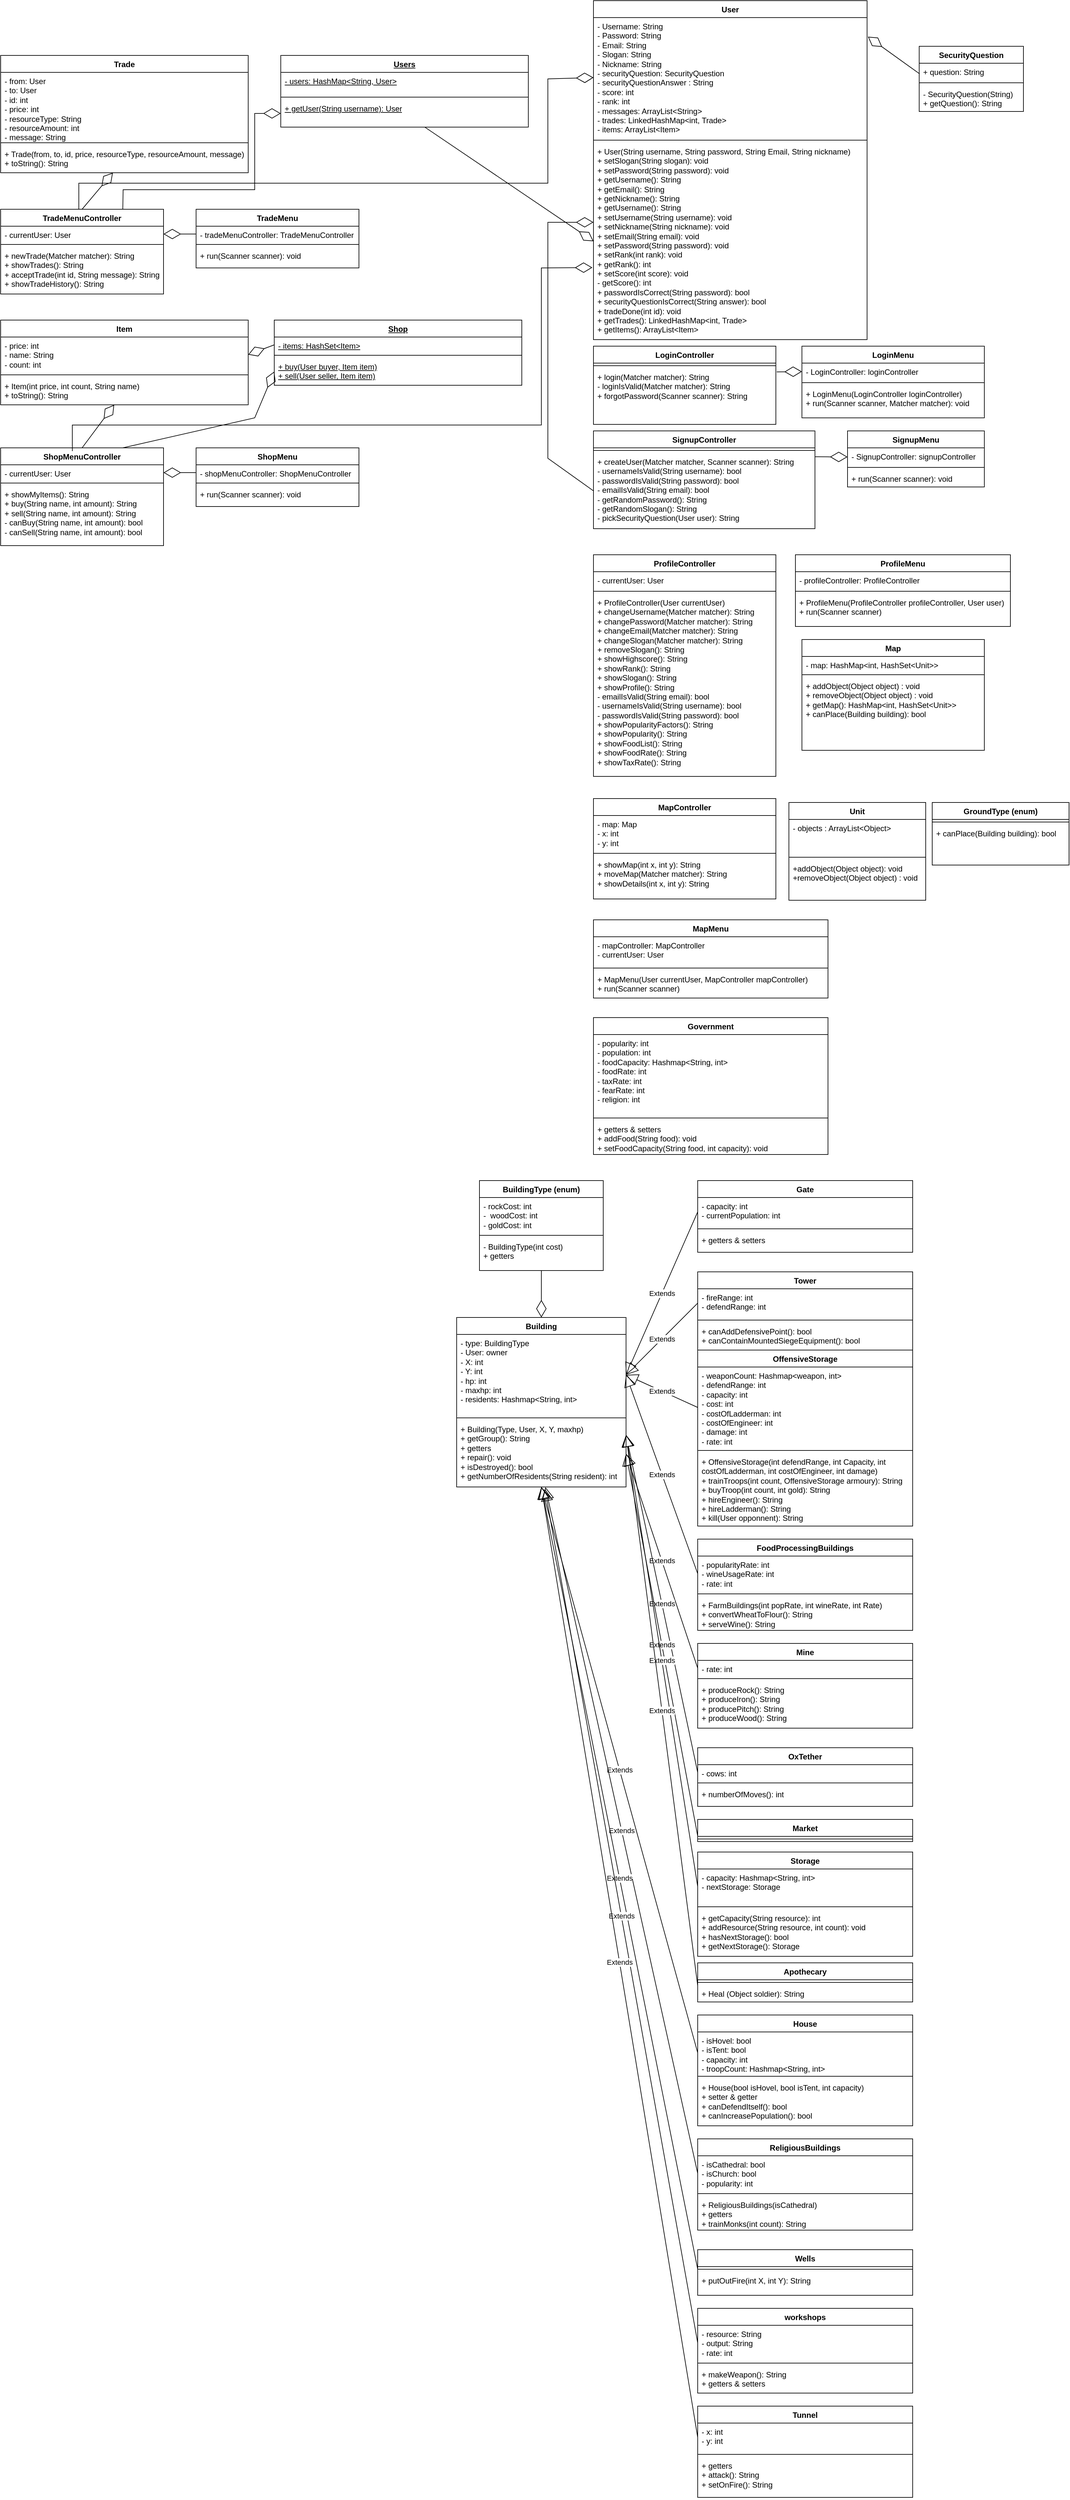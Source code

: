 <mxfile version="21.1.7" type="github">
  <diagram name="Page-1" id="c4acf3e9-155e-7222-9cf6-157b1a14988f">
    <mxGraphModel dx="1346" dy="2551" grid="1" gridSize="10" guides="1" tooltips="1" connect="1" arrows="1" fold="1" page="1" pageScale="1" pageWidth="850" pageHeight="2000" background="none" math="0" shadow="0">
      <root>
        <mxCell id="0" />
        <mxCell id="1" parent="0" />
        <mxCell id="QSP5BxizehYSm3C2jSbc-1" value="User" style="swimlane;fontStyle=1;align=center;verticalAlign=top;childLayout=stackLayout;horizontal=1;startSize=26;horizontalStack=0;resizeParent=1;resizeParentMax=0;resizeLast=0;collapsible=1;marginBottom=0;whiteSpace=wrap;html=1;" parent="1" vertex="1">
          <mxGeometry x="110" y="-40" width="420" height="520" as="geometry">
            <mxRectangle x="110" y="30" width="100" height="30" as="alternateBounds" />
          </mxGeometry>
        </mxCell>
        <mxCell id="QSP5BxizehYSm3C2jSbc-2" value="- Username: String&lt;br&gt;- Password: String&lt;br&gt;- Email: String&lt;br&gt;- Slogan: String&lt;br&gt;- Nickname: String&lt;br&gt;- securityQuestion: SecurityQuestion&lt;br&gt;- securityQuestionAnswer : String&lt;br&gt;- score: int&lt;br&gt;- rank: int&lt;br&gt;- messages: ArrayList&amp;lt;String&amp;gt;&lt;br&gt;- trades: LinkedHashMap&amp;lt;int, Trade&amp;gt;&lt;br&gt;- items: ArrayList&amp;lt;Item&amp;gt;" style="text;strokeColor=none;fillColor=none;align=left;verticalAlign=top;spacingLeft=4;spacingRight=4;overflow=hidden;rotatable=0;points=[[0,0.5],[1,0.5]];portConstraint=eastwest;whiteSpace=wrap;html=1;" parent="QSP5BxizehYSm3C2jSbc-1" vertex="1">
          <mxGeometry y="26" width="420" height="184" as="geometry" />
        </mxCell>
        <mxCell id="QSP5BxizehYSm3C2jSbc-3" value="" style="line;strokeWidth=1;fillColor=none;align=left;verticalAlign=middle;spacingTop=-1;spacingLeft=3;spacingRight=3;rotatable=0;labelPosition=right;points=[];portConstraint=eastwest;strokeColor=inherit;" parent="QSP5BxizehYSm3C2jSbc-1" vertex="1">
          <mxGeometry y="210" width="420" height="8" as="geometry" />
        </mxCell>
        <mxCell id="QSP5BxizehYSm3C2jSbc-4" value="+ User(String username, String password, String Email, String nickname)&lt;br&gt;+ setSlogan(String slogan): void&lt;br&gt;+ setPassword(String password): void&lt;br&gt;+ getUsername(): String&lt;br&gt;+ getEmail(): String&lt;br&gt;+ getNickname(): String&lt;br&gt;+ getUsername(): String&lt;br&gt;+ setUsername(String username): void&lt;br&gt;+ setNickname(String nickname): void&lt;br&gt;+ setEmail(String email): void&lt;br&gt;+ setPassword(String password): void&lt;br&gt;+ setRank(int rank): void&lt;br&gt;+ getRank(): int&lt;br&gt;+ setScore(int score): void&lt;br&gt;- getScore(): int&lt;br&gt;+ passwordIsCorrect(String password): bool&lt;br&gt;+ securityQuestionIsCorrect(String answer): bool&lt;br&gt;+ tradeDone(int id): void&lt;br&gt;+ getTrades(): LinkedHashMap&amp;lt;int, Trade&amp;gt;&lt;br&gt;+ getItems(): ArrayList&amp;lt;Item&amp;gt;" style="text;strokeColor=none;fillColor=none;align=left;verticalAlign=top;spacingLeft=4;spacingRight=4;overflow=hidden;rotatable=0;points=[[0,0.5],[1,0.5]];portConstraint=eastwest;whiteSpace=wrap;html=1;" parent="QSP5BxizehYSm3C2jSbc-1" vertex="1">
          <mxGeometry y="218" width="420" height="302" as="geometry" />
        </mxCell>
        <mxCell id="QSP5BxizehYSm3C2jSbc-5" value="SecurityQuestion" style="swimlane;fontStyle=1;align=center;verticalAlign=top;childLayout=stackLayout;horizontal=1;startSize=26;horizontalStack=0;resizeParent=1;resizeParentMax=0;resizeLast=0;collapsible=1;marginBottom=0;whiteSpace=wrap;html=1;" parent="1" vertex="1">
          <mxGeometry x="610" y="30" width="160" height="100" as="geometry" />
        </mxCell>
        <mxCell id="QSP5BxizehYSm3C2jSbc-6" value="+ question: String" style="text;strokeColor=none;fillColor=none;align=left;verticalAlign=top;spacingLeft=4;spacingRight=4;overflow=hidden;rotatable=0;points=[[0,0.5],[1,0.5]];portConstraint=eastwest;whiteSpace=wrap;html=1;" parent="QSP5BxizehYSm3C2jSbc-5" vertex="1">
          <mxGeometry y="26" width="160" height="26" as="geometry" />
        </mxCell>
        <mxCell id="QSP5BxizehYSm3C2jSbc-7" value="" style="line;strokeWidth=1;fillColor=none;align=left;verticalAlign=middle;spacingTop=-1;spacingLeft=3;spacingRight=3;rotatable=0;labelPosition=right;points=[];portConstraint=eastwest;strokeColor=inherit;" parent="QSP5BxizehYSm3C2jSbc-5" vertex="1">
          <mxGeometry y="52" width="160" height="8" as="geometry" />
        </mxCell>
        <mxCell id="QSP5BxizehYSm3C2jSbc-8" value="- SecurityQuestion(String)&lt;br&gt;+ getQuestion(): String" style="text;strokeColor=none;fillColor=none;align=left;verticalAlign=top;spacingLeft=4;spacingRight=4;overflow=hidden;rotatable=0;points=[[0,0.5],[1,0.5]];portConstraint=eastwest;whiteSpace=wrap;html=1;" parent="QSP5BxizehYSm3C2jSbc-5" vertex="1">
          <mxGeometry y="60" width="160" height="40" as="geometry" />
        </mxCell>
        <mxCell id="QSP5BxizehYSm3C2jSbc-9" value="" style="endArrow=diamondThin;endFill=0;endSize=24;html=1;rounded=0;exitX=0.004;exitY=0.626;exitDx=0;exitDy=0;exitPerimeter=0;entryX=1.003;entryY=0.159;entryDx=0;entryDy=0;entryPerimeter=0;" parent="1" source="QSP5BxizehYSm3C2jSbc-6" target="QSP5BxizehYSm3C2jSbc-2" edge="1">
          <mxGeometry width="160" relative="1" as="geometry">
            <mxPoint x="550" y="80" as="sourcePoint" />
            <mxPoint x="710" y="80" as="targetPoint" />
          </mxGeometry>
        </mxCell>
        <mxCell id="QSP5BxizehYSm3C2jSbc-10" value="LoginController" style="swimlane;fontStyle=1;align=center;verticalAlign=top;childLayout=stackLayout;horizontal=1;startSize=26;horizontalStack=0;resizeParent=1;resizeParentMax=0;resizeLast=0;collapsible=1;marginBottom=0;whiteSpace=wrap;html=1;" parent="1" vertex="1">
          <mxGeometry x="110" y="490" width="280" height="120" as="geometry" />
        </mxCell>
        <mxCell id="QSP5BxizehYSm3C2jSbc-12" value="" style="line;strokeWidth=1;fillColor=none;align=left;verticalAlign=middle;spacingTop=-1;spacingLeft=3;spacingRight=3;rotatable=0;labelPosition=right;points=[];portConstraint=eastwest;strokeColor=inherit;" parent="QSP5BxizehYSm3C2jSbc-10" vertex="1">
          <mxGeometry y="26" width="280" height="8" as="geometry" />
        </mxCell>
        <mxCell id="QSP5BxizehYSm3C2jSbc-13" value="+ login(Matcher matcher): String&lt;br&gt;- loginIsValid(Matcher matcher): String&lt;br&gt;+ forgotPassword(Scanner scanner): String&amp;nbsp;" style="text;strokeColor=none;fillColor=none;align=left;verticalAlign=top;spacingLeft=4;spacingRight=4;overflow=hidden;rotatable=0;points=[[0,0.5],[1,0.5]];portConstraint=eastwest;whiteSpace=wrap;html=1;" parent="QSP5BxizehYSm3C2jSbc-10" vertex="1">
          <mxGeometry y="34" width="280" height="86" as="geometry" />
        </mxCell>
        <mxCell id="QSP5BxizehYSm3C2jSbc-15" value="LoginMenu" style="swimlane;fontStyle=1;align=center;verticalAlign=top;childLayout=stackLayout;horizontal=1;startSize=26;horizontalStack=0;resizeParent=1;resizeParentMax=0;resizeLast=0;collapsible=1;marginBottom=0;whiteSpace=wrap;html=1;" parent="1" vertex="1">
          <mxGeometry x="430" y="490" width="280" height="110" as="geometry" />
        </mxCell>
        <mxCell id="QSP5BxizehYSm3C2jSbc-16" value="- LoginController: loginController" style="text;strokeColor=none;fillColor=none;align=left;verticalAlign=top;spacingLeft=4;spacingRight=4;overflow=hidden;rotatable=0;points=[[0,0.5],[1,0.5]];portConstraint=eastwest;whiteSpace=wrap;html=1;" parent="QSP5BxizehYSm3C2jSbc-15" vertex="1">
          <mxGeometry y="26" width="280" height="26" as="geometry" />
        </mxCell>
        <mxCell id="QSP5BxizehYSm3C2jSbc-17" value="" style="line;strokeWidth=1;fillColor=none;align=left;verticalAlign=middle;spacingTop=-1;spacingLeft=3;spacingRight=3;rotatable=0;labelPosition=right;points=[];portConstraint=eastwest;strokeColor=inherit;" parent="QSP5BxizehYSm3C2jSbc-15" vertex="1">
          <mxGeometry y="52" width="280" height="8" as="geometry" />
        </mxCell>
        <mxCell id="QSP5BxizehYSm3C2jSbc-18" value="+ LoginMenu(LoginController loginController)&lt;br&gt;+ run(Scanner scanner, Matcher matcher): void" style="text;strokeColor=none;fillColor=none;align=left;verticalAlign=top;spacingLeft=4;spacingRight=4;overflow=hidden;rotatable=0;points=[[0,0.5],[1,0.5]];portConstraint=eastwest;whiteSpace=wrap;html=1;" parent="QSP5BxizehYSm3C2jSbc-15" vertex="1">
          <mxGeometry y="60" width="280" height="50" as="geometry" />
        </mxCell>
        <mxCell id="QSP5BxizehYSm3C2jSbc-19" value="" style="endArrow=diamondThin;endFill=0;endSize=24;html=1;rounded=0;exitX=1.005;exitY=0.064;exitDx=0;exitDy=0;exitPerimeter=0;entryX=0;entryY=0.5;entryDx=0;entryDy=0;" parent="1" source="QSP5BxizehYSm3C2jSbc-13" target="QSP5BxizehYSm3C2jSbc-16" edge="1">
          <mxGeometry width="160" relative="1" as="geometry">
            <mxPoint x="300" y="530" as="sourcePoint" />
            <mxPoint x="460" y="530" as="targetPoint" />
          </mxGeometry>
        </mxCell>
        <mxCell id="QSP5BxizehYSm3C2jSbc-20" value="SignupController" style="swimlane;fontStyle=1;align=center;verticalAlign=top;childLayout=stackLayout;horizontal=1;startSize=26;horizontalStack=0;resizeParent=1;resizeParentMax=0;resizeLast=0;collapsible=1;marginBottom=0;whiteSpace=wrap;html=1;" parent="1" vertex="1">
          <mxGeometry x="110" y="620" width="340" height="150" as="geometry" />
        </mxCell>
        <mxCell id="QSP5BxizehYSm3C2jSbc-21" value="" style="line;strokeWidth=1;fillColor=none;align=left;verticalAlign=middle;spacingTop=-1;spacingLeft=3;spacingRight=3;rotatable=0;labelPosition=right;points=[];portConstraint=eastwest;strokeColor=inherit;" parent="QSP5BxizehYSm3C2jSbc-20" vertex="1">
          <mxGeometry y="26" width="340" height="8" as="geometry" />
        </mxCell>
        <mxCell id="QSP5BxizehYSm3C2jSbc-22" value="+ createUser(Matcher matcher, Scanner scanner): String&lt;br&gt;- usernameIsValid(String username): bool&lt;br&gt;- passwordIsValid(String password): bool&lt;br&gt;- emailIsValid(String email): bool&lt;br&gt;- getRandomPassword(): String&lt;br&gt;- getRandomSlogan(): String&lt;br&gt;- pickSecurityQuestion(User user): String&lt;br&gt;" style="text;strokeColor=none;fillColor=none;align=left;verticalAlign=top;spacingLeft=4;spacingRight=4;overflow=hidden;rotatable=0;points=[[0,0.5],[1,0.5]];portConstraint=eastwest;whiteSpace=wrap;html=1;" parent="QSP5BxizehYSm3C2jSbc-20" vertex="1">
          <mxGeometry y="34" width="340" height="116" as="geometry" />
        </mxCell>
        <mxCell id="QSP5BxizehYSm3C2jSbc-24" value="SignupMenu" style="swimlane;fontStyle=1;align=center;verticalAlign=top;childLayout=stackLayout;horizontal=1;startSize=26;horizontalStack=0;resizeParent=1;resizeParentMax=0;resizeLast=0;collapsible=1;marginBottom=0;whiteSpace=wrap;html=1;" parent="1" vertex="1">
          <mxGeometry x="500" y="620" width="210" height="86" as="geometry" />
        </mxCell>
        <mxCell id="QSP5BxizehYSm3C2jSbc-25" value="- SignupController: signupController" style="text;strokeColor=none;fillColor=none;align=left;verticalAlign=top;spacingLeft=4;spacingRight=4;overflow=hidden;rotatable=0;points=[[0,0.5],[1,0.5]];portConstraint=eastwest;whiteSpace=wrap;html=1;" parent="QSP5BxizehYSm3C2jSbc-24" vertex="1">
          <mxGeometry y="26" width="210" height="26" as="geometry" />
        </mxCell>
        <mxCell id="QSP5BxizehYSm3C2jSbc-26" value="" style="line;strokeWidth=1;fillColor=none;align=left;verticalAlign=middle;spacingTop=-1;spacingLeft=3;spacingRight=3;rotatable=0;labelPosition=right;points=[];portConstraint=eastwest;strokeColor=inherit;" parent="QSP5BxizehYSm3C2jSbc-24" vertex="1">
          <mxGeometry y="52" width="210" height="8" as="geometry" />
        </mxCell>
        <mxCell id="QSP5BxizehYSm3C2jSbc-27" value="+ run(Scanner scanner): void" style="text;strokeColor=none;fillColor=none;align=left;verticalAlign=top;spacingLeft=4;spacingRight=4;overflow=hidden;rotatable=0;points=[[0,0.5],[1,0.5]];portConstraint=eastwest;whiteSpace=wrap;html=1;" parent="QSP5BxizehYSm3C2jSbc-24" vertex="1">
          <mxGeometry y="60" width="210" height="26" as="geometry" />
        </mxCell>
        <mxCell id="QSP5BxizehYSm3C2jSbc-28" value="" style="endArrow=diamondThin;endFill=0;endSize=24;html=1;rounded=0;exitX=1.001;exitY=0.049;exitDx=0;exitDy=0;exitPerimeter=0;" parent="1" source="QSP5BxizehYSm3C2jSbc-22" edge="1">
          <mxGeometry width="160" relative="1" as="geometry">
            <mxPoint x="460" y="630" as="sourcePoint" />
            <mxPoint x="500" y="660" as="targetPoint" />
          </mxGeometry>
        </mxCell>
        <mxCell id="QSP5BxizehYSm3C2jSbc-29" value="" style="endArrow=diamondThin;endFill=0;endSize=24;html=1;rounded=0;exitX=0;exitY=0.5;exitDx=0;exitDy=0;" parent="1" source="QSP5BxizehYSm3C2jSbc-22" edge="1">
          <mxGeometry width="160" relative="1" as="geometry">
            <mxPoint x="-50" y="300" as="sourcePoint" />
            <mxPoint x="110" y="300" as="targetPoint" />
            <Array as="points">
              <mxPoint x="40" y="662" />
              <mxPoint x="40" y="470" />
              <mxPoint x="40" y="300" />
            </Array>
          </mxGeometry>
        </mxCell>
        <mxCell id="QSP5BxizehYSm3C2jSbc-30" value="ProfileController" style="swimlane;fontStyle=1;align=center;verticalAlign=top;childLayout=stackLayout;horizontal=1;startSize=26;horizontalStack=0;resizeParent=1;resizeParentMax=0;resizeLast=0;collapsible=1;marginBottom=0;whiteSpace=wrap;html=1;" parent="1" vertex="1">
          <mxGeometry x="110" y="810" width="280" height="340" as="geometry" />
        </mxCell>
        <mxCell id="QSP5BxizehYSm3C2jSbc-31" value="- currentUser: User" style="text;strokeColor=none;fillColor=none;align=left;verticalAlign=top;spacingLeft=4;spacingRight=4;overflow=hidden;rotatable=0;points=[[0,0.5],[1,0.5]];portConstraint=eastwest;whiteSpace=wrap;html=1;" parent="QSP5BxizehYSm3C2jSbc-30" vertex="1">
          <mxGeometry y="26" width="280" height="26" as="geometry" />
        </mxCell>
        <mxCell id="QSP5BxizehYSm3C2jSbc-32" value="" style="line;strokeWidth=1;fillColor=none;align=left;verticalAlign=middle;spacingTop=-1;spacingLeft=3;spacingRight=3;rotatable=0;labelPosition=right;points=[];portConstraint=eastwest;strokeColor=inherit;" parent="QSP5BxizehYSm3C2jSbc-30" vertex="1">
          <mxGeometry y="52" width="280" height="8" as="geometry" />
        </mxCell>
        <mxCell id="QSP5BxizehYSm3C2jSbc-33" value="+ ProfileController(User currentUser)&lt;br&gt;+ changeUsername(Matcher matcher): String&lt;br&gt;+ changePassword(Matcher matcher): String&lt;br&gt;+ changeEmail(Matcher matcher): String&lt;br&gt;+ changeSlogan(Matcher matcher): String&lt;br&gt;+ removeSlogan(): String&lt;br&gt;+ showHighscore(): String&lt;br&gt;+ showRank(): String&lt;br&gt;+ showSlogan(): String&lt;br&gt;+ showProfile(): String&lt;br&gt;- emailIsValid(String email): bool&lt;br&gt;- usernameIsValid(String username): bool&lt;br&gt;- passwordIsValid(String password): bool&lt;br&gt;+ showPopularityFactors(): String&lt;br style=&quot;border-color: var(--border-color);&quot;&gt;+ showPopularity(): String&lt;br style=&quot;border-color: var(--border-color);&quot;&gt;+ showFoodList(): String&lt;br style=&quot;border-color: var(--border-color);&quot;&gt;+ showFoodRate(): String&lt;br style=&quot;border-color: var(--border-color);&quot;&gt;+ showTaxRate(): String" style="text;strokeColor=none;fillColor=none;align=left;verticalAlign=top;spacingLeft=4;spacingRight=4;overflow=hidden;rotatable=0;points=[[0,0.5],[1,0.5]];portConstraint=eastwest;whiteSpace=wrap;html=1;" parent="QSP5BxizehYSm3C2jSbc-30" vertex="1">
          <mxGeometry y="60" width="280" height="280" as="geometry" />
        </mxCell>
        <mxCell id="QSP5BxizehYSm3C2jSbc-34" value="ProfileMenu" style="swimlane;fontStyle=1;align=center;verticalAlign=top;childLayout=stackLayout;horizontal=1;startSize=26;horizontalStack=0;resizeParent=1;resizeParentMax=0;resizeLast=0;collapsible=1;marginBottom=0;whiteSpace=wrap;html=1;" parent="1" vertex="1">
          <mxGeometry x="420" y="810" width="330" height="110" as="geometry" />
        </mxCell>
        <mxCell id="QSP5BxizehYSm3C2jSbc-35" value="- profileController: ProfileController" style="text;strokeColor=none;fillColor=none;align=left;verticalAlign=top;spacingLeft=4;spacingRight=4;overflow=hidden;rotatable=0;points=[[0,0.5],[1,0.5]];portConstraint=eastwest;whiteSpace=wrap;html=1;" parent="QSP5BxizehYSm3C2jSbc-34" vertex="1">
          <mxGeometry y="26" width="330" height="26" as="geometry" />
        </mxCell>
        <mxCell id="QSP5BxizehYSm3C2jSbc-36" value="" style="line;strokeWidth=1;fillColor=none;align=left;verticalAlign=middle;spacingTop=-1;spacingLeft=3;spacingRight=3;rotatable=0;labelPosition=right;points=[];portConstraint=eastwest;strokeColor=inherit;" parent="QSP5BxizehYSm3C2jSbc-34" vertex="1">
          <mxGeometry y="52" width="330" height="8" as="geometry" />
        </mxCell>
        <mxCell id="QSP5BxizehYSm3C2jSbc-37" value="+ ProfileMenu(ProfileController profileController, User user)&lt;br&gt;+ run(Scanner scanner)" style="text;strokeColor=none;fillColor=none;align=left;verticalAlign=top;spacingLeft=4;spacingRight=4;overflow=hidden;rotatable=0;points=[[0,0.5],[1,0.5]];portConstraint=eastwest;whiteSpace=wrap;html=1;" parent="QSP5BxizehYSm3C2jSbc-34" vertex="1">
          <mxGeometry y="60" width="330" height="50" as="geometry" />
        </mxCell>
        <mxCell id="gmJ3rV3wUZDdjDfrYmgu-1" value="Map" style="swimlane;fontStyle=1;align=center;verticalAlign=top;childLayout=stackLayout;horizontal=1;startSize=26;horizontalStack=0;resizeParent=1;resizeParentMax=0;resizeLast=0;collapsible=1;marginBottom=0;whiteSpace=wrap;html=1;" parent="1" vertex="1">
          <mxGeometry x="430" y="940" width="280" height="170" as="geometry" />
        </mxCell>
        <mxCell id="gmJ3rV3wUZDdjDfrYmgu-2" value="- map: HashMap&amp;lt;int, HashSet&amp;lt;Unit&amp;gt;&amp;gt;&amp;nbsp;&lt;br&gt;&amp;nbsp;" style="text;strokeColor=none;fillColor=none;align=left;verticalAlign=top;spacingLeft=4;spacingRight=4;overflow=hidden;rotatable=0;points=[[0,0.5],[1,0.5]];portConstraint=eastwest;whiteSpace=wrap;html=1;" parent="gmJ3rV3wUZDdjDfrYmgu-1" vertex="1">
          <mxGeometry y="26" width="280" height="24" as="geometry" />
        </mxCell>
        <mxCell id="gmJ3rV3wUZDdjDfrYmgu-3" value="" style="line;strokeWidth=1;fillColor=none;align=left;verticalAlign=middle;spacingTop=-1;spacingLeft=3;spacingRight=3;rotatable=0;labelPosition=right;points=[];portConstraint=eastwest;strokeColor=inherit;" parent="gmJ3rV3wUZDdjDfrYmgu-1" vertex="1">
          <mxGeometry y="50" width="280" height="8" as="geometry" />
        </mxCell>
        <mxCell id="gmJ3rV3wUZDdjDfrYmgu-4" value="+ addObject(Object object) : void&lt;br&gt;+ removeObject(Object object) : void&lt;br&gt;+ getMap(): HashMap&amp;lt;int, HashSet&amp;lt;Unit&amp;gt;&amp;gt;&lt;br&gt;+ canPlace(Building building): bool&lt;br&gt;&amp;nbsp;" style="text;strokeColor=none;fillColor=none;align=left;verticalAlign=top;spacingLeft=4;spacingRight=4;overflow=hidden;rotatable=0;points=[[0,0.5],[1,0.5]];portConstraint=eastwest;whiteSpace=wrap;html=1;" parent="gmJ3rV3wUZDdjDfrYmgu-1" vertex="1">
          <mxGeometry y="58" width="280" height="112" as="geometry" />
        </mxCell>
        <mxCell id="gmJ3rV3wUZDdjDfrYmgu-5" value="Unit" style="swimlane;fontStyle=1;align=center;verticalAlign=top;childLayout=stackLayout;horizontal=1;startSize=26;horizontalStack=0;resizeParent=1;resizeParentMax=0;resizeLast=0;collapsible=1;marginBottom=0;whiteSpace=wrap;html=1;" parent="1" vertex="1">
          <mxGeometry x="410" y="1190" width="210" height="150" as="geometry" />
        </mxCell>
        <mxCell id="gmJ3rV3wUZDdjDfrYmgu-6" value="- objects : ArrayList&amp;lt;Object&amp;gt;&lt;br&gt;" style="text;strokeColor=none;fillColor=none;align=left;verticalAlign=top;spacingLeft=4;spacingRight=4;overflow=hidden;rotatable=0;points=[[0,0.5],[1,0.5]];portConstraint=eastwest;whiteSpace=wrap;html=1;" parent="gmJ3rV3wUZDdjDfrYmgu-5" vertex="1">
          <mxGeometry y="26" width="210" height="54" as="geometry" />
        </mxCell>
        <mxCell id="gmJ3rV3wUZDdjDfrYmgu-7" value="" style="line;strokeWidth=1;fillColor=none;align=left;verticalAlign=middle;spacingTop=-1;spacingLeft=3;spacingRight=3;rotatable=0;labelPosition=right;points=[];portConstraint=eastwest;strokeColor=inherit;" parent="gmJ3rV3wUZDdjDfrYmgu-5" vertex="1">
          <mxGeometry y="80" width="210" height="8" as="geometry" />
        </mxCell>
        <mxCell id="gmJ3rV3wUZDdjDfrYmgu-8" value="+addObject(Object object): void&lt;br&gt;+removeObject(Object object) : void&lt;br&gt;" style="text;strokeColor=none;fillColor=none;align=left;verticalAlign=top;spacingLeft=4;spacingRight=4;overflow=hidden;rotatable=0;points=[[0,0.5],[1,0.5]];portConstraint=eastwest;whiteSpace=wrap;html=1;" parent="gmJ3rV3wUZDdjDfrYmgu-5" vertex="1">
          <mxGeometry y="88" width="210" height="62" as="geometry" />
        </mxCell>
        <mxCell id="gmJ3rV3wUZDdjDfrYmgu-9" value="MapController" style="swimlane;fontStyle=1;align=center;verticalAlign=top;childLayout=stackLayout;horizontal=1;startSize=26;horizontalStack=0;resizeParent=1;resizeParentMax=0;resizeLast=0;collapsible=1;marginBottom=0;whiteSpace=wrap;html=1;" parent="1" vertex="1">
          <mxGeometry x="110" y="1184" width="280" height="154" as="geometry" />
        </mxCell>
        <mxCell id="gmJ3rV3wUZDdjDfrYmgu-10" value="- map: Map&lt;br&gt;- x: int&lt;br&gt;- y: int&amp;nbsp;&lt;br&gt;&amp;nbsp;" style="text;strokeColor=none;fillColor=none;align=left;verticalAlign=top;spacingLeft=4;spacingRight=4;overflow=hidden;rotatable=0;points=[[0,0.5],[1,0.5]];portConstraint=eastwest;whiteSpace=wrap;html=1;" parent="gmJ3rV3wUZDdjDfrYmgu-9" vertex="1">
          <mxGeometry y="26" width="280" height="54" as="geometry" />
        </mxCell>
        <mxCell id="gmJ3rV3wUZDdjDfrYmgu-11" value="" style="line;strokeWidth=1;fillColor=none;align=left;verticalAlign=middle;spacingTop=-1;spacingLeft=3;spacingRight=3;rotatable=0;labelPosition=right;points=[];portConstraint=eastwest;strokeColor=inherit;" parent="gmJ3rV3wUZDdjDfrYmgu-9" vertex="1">
          <mxGeometry y="80" width="280" height="8" as="geometry" />
        </mxCell>
        <mxCell id="gmJ3rV3wUZDdjDfrYmgu-12" value="+ showMap(int x, int y): String&lt;br&gt;+ moveMap(Matcher matcher): String&lt;br&gt;+ showDetails(int x, int y): String&lt;br&gt;" style="text;strokeColor=none;fillColor=none;align=left;verticalAlign=top;spacingLeft=4;spacingRight=4;overflow=hidden;rotatable=0;points=[[0,0.5],[1,0.5]];portConstraint=eastwest;whiteSpace=wrap;html=1;" parent="gmJ3rV3wUZDdjDfrYmgu-9" vertex="1">
          <mxGeometry y="88" width="280" height="66" as="geometry" />
        </mxCell>
        <mxCell id="gmJ3rV3wUZDdjDfrYmgu-13" value="MapMenu" style="swimlane;fontStyle=1;align=center;verticalAlign=top;childLayout=stackLayout;horizontal=1;startSize=26;horizontalStack=0;resizeParent=1;resizeParentMax=0;resizeLast=0;collapsible=1;marginBottom=0;whiteSpace=wrap;html=1;" parent="1" vertex="1">
          <mxGeometry x="110" y="1370" width="360" height="120" as="geometry" />
        </mxCell>
        <mxCell id="gmJ3rV3wUZDdjDfrYmgu-14" value="- mapController: MapController&lt;br&gt;- currentUser: User" style="text;strokeColor=none;fillColor=none;align=left;verticalAlign=top;spacingLeft=4;spacingRight=4;overflow=hidden;rotatable=0;points=[[0,0.5],[1,0.5]];portConstraint=eastwest;whiteSpace=wrap;html=1;" parent="gmJ3rV3wUZDdjDfrYmgu-13" vertex="1">
          <mxGeometry y="26" width="360" height="44" as="geometry" />
        </mxCell>
        <mxCell id="gmJ3rV3wUZDdjDfrYmgu-15" value="" style="line;strokeWidth=1;fillColor=none;align=left;verticalAlign=middle;spacingTop=-1;spacingLeft=3;spacingRight=3;rotatable=0;labelPosition=right;points=[];portConstraint=eastwest;strokeColor=inherit;" parent="gmJ3rV3wUZDdjDfrYmgu-13" vertex="1">
          <mxGeometry y="70" width="360" height="8" as="geometry" />
        </mxCell>
        <mxCell id="gmJ3rV3wUZDdjDfrYmgu-16" value="+ MapMenu(User currentUser, MapController mapController)&lt;br&gt;+ run(Scanner scanner)" style="text;strokeColor=none;fillColor=none;align=left;verticalAlign=top;spacingLeft=4;spacingRight=4;overflow=hidden;rotatable=0;points=[[0,0.5],[1,0.5]];portConstraint=eastwest;whiteSpace=wrap;html=1;" parent="gmJ3rV3wUZDdjDfrYmgu-13" vertex="1">
          <mxGeometry y="78" width="360" height="42" as="geometry" />
        </mxCell>
        <mxCell id="gmJ3rV3wUZDdjDfrYmgu-17" value="Government" style="swimlane;fontStyle=1;align=center;verticalAlign=top;childLayout=stackLayout;horizontal=1;startSize=26;horizontalStack=0;resizeParent=1;resizeParentMax=0;resizeLast=0;collapsible=1;marginBottom=0;whiteSpace=wrap;html=1;" parent="1" vertex="1">
          <mxGeometry x="110" y="1520" width="360" height="210" as="geometry" />
        </mxCell>
        <mxCell id="gmJ3rV3wUZDdjDfrYmgu-18" value="- popularity: int&lt;br&gt;- population: int&lt;br&gt;- foodCapacity: Hashmap&amp;lt;String, int&amp;gt;&lt;br&gt;- foodRate: int&lt;br&gt;- taxRate: int&lt;br&gt;- fearRate: int&lt;br&gt;- religion: int" style="text;strokeColor=none;fillColor=none;align=left;verticalAlign=top;spacingLeft=4;spacingRight=4;overflow=hidden;rotatable=0;points=[[0,0.5],[1,0.5]];portConstraint=eastwest;whiteSpace=wrap;html=1;" parent="gmJ3rV3wUZDdjDfrYmgu-17" vertex="1">
          <mxGeometry y="26" width="360" height="124" as="geometry" />
        </mxCell>
        <mxCell id="gmJ3rV3wUZDdjDfrYmgu-19" value="" style="line;strokeWidth=1;fillColor=none;align=left;verticalAlign=middle;spacingTop=-1;spacingLeft=3;spacingRight=3;rotatable=0;labelPosition=right;points=[];portConstraint=eastwest;strokeColor=inherit;" parent="gmJ3rV3wUZDdjDfrYmgu-17" vertex="1">
          <mxGeometry y="150" width="360" height="8" as="geometry" />
        </mxCell>
        <mxCell id="gmJ3rV3wUZDdjDfrYmgu-20" value="+ getters &amp;amp; setters&lt;br&gt;+ addFood(String food): void&lt;br&gt;+ setFoodCapacity(String food, int capacity): void&amp;nbsp;" style="text;strokeColor=none;fillColor=none;align=left;verticalAlign=top;spacingLeft=4;spacingRight=4;overflow=hidden;rotatable=0;points=[[0,0.5],[1,0.5]];portConstraint=eastwest;whiteSpace=wrap;html=1;" parent="gmJ3rV3wUZDdjDfrYmgu-17" vertex="1">
          <mxGeometry y="158" width="360" height="52" as="geometry" />
        </mxCell>
        <mxCell id="gmJ3rV3wUZDdjDfrYmgu-21" value="GroundType (enum)" style="swimlane;fontStyle=1;align=center;verticalAlign=top;childLayout=stackLayout;horizontal=1;startSize=26;horizontalStack=0;resizeParent=1;resizeParentMax=0;resizeLast=0;collapsible=1;marginBottom=0;whiteSpace=wrap;html=1;" parent="1" vertex="1">
          <mxGeometry x="630" y="1190" width="210" height="96" as="geometry" />
        </mxCell>
        <mxCell id="gmJ3rV3wUZDdjDfrYmgu-23" value="" style="line;strokeWidth=1;fillColor=none;align=left;verticalAlign=middle;spacingTop=-1;spacingLeft=3;spacingRight=3;rotatable=0;labelPosition=right;points=[];portConstraint=eastwest;strokeColor=inherit;" parent="gmJ3rV3wUZDdjDfrYmgu-21" vertex="1">
          <mxGeometry y="26" width="210" height="8" as="geometry" />
        </mxCell>
        <mxCell id="gmJ3rV3wUZDdjDfrYmgu-24" value="+ canPlace(Building building): bool" style="text;strokeColor=none;fillColor=none;align=left;verticalAlign=top;spacingLeft=4;spacingRight=4;overflow=hidden;rotatable=0;points=[[0,0.5],[1,0.5]];portConstraint=eastwest;whiteSpace=wrap;html=1;" parent="gmJ3rV3wUZDdjDfrYmgu-21" vertex="1">
          <mxGeometry y="34" width="210" height="62" as="geometry" />
        </mxCell>
        <mxCell id="gmJ3rV3wUZDdjDfrYmgu-25" value="Building" style="swimlane;fontStyle=1;align=center;verticalAlign=top;childLayout=stackLayout;horizontal=1;startSize=26;horizontalStack=0;resizeParent=1;resizeParentMax=0;resizeLast=0;collapsible=1;marginBottom=0;whiteSpace=wrap;html=1;" parent="1" vertex="1">
          <mxGeometry x="-100" y="1980" width="260" height="260" as="geometry" />
        </mxCell>
        <mxCell id="gmJ3rV3wUZDdjDfrYmgu-26" value="- type: BuildingType&lt;br&gt;- User: owner&lt;br&gt;- X: int&lt;br&gt;- Y: int&lt;br&gt;- hp: int&lt;br&gt;- maxhp: int&lt;br&gt;- residents: Hashmap&amp;lt;String, int&amp;gt;" style="text;strokeColor=none;fillColor=none;align=left;verticalAlign=top;spacingLeft=4;spacingRight=4;overflow=hidden;rotatable=0;points=[[0,0.5],[1,0.5]];portConstraint=eastwest;whiteSpace=wrap;html=1;" parent="gmJ3rV3wUZDdjDfrYmgu-25" vertex="1">
          <mxGeometry y="26" width="260" height="124" as="geometry" />
        </mxCell>
        <mxCell id="gmJ3rV3wUZDdjDfrYmgu-27" value="" style="line;strokeWidth=1;fillColor=none;align=left;verticalAlign=middle;spacingTop=-1;spacingLeft=3;spacingRight=3;rotatable=0;labelPosition=right;points=[];portConstraint=eastwest;strokeColor=inherit;" parent="gmJ3rV3wUZDdjDfrYmgu-25" vertex="1">
          <mxGeometry y="150" width="260" height="8" as="geometry" />
        </mxCell>
        <mxCell id="gmJ3rV3wUZDdjDfrYmgu-28" value="+ Building(Type, User, X, Y, maxhp)&lt;br&gt;+ getGroup(): String&lt;br&gt;+ getters&lt;br&gt;+ repair(): void&lt;br&gt;+ isDestroyed(): bool&lt;br&gt;+ getNumberOfResidents(String resident): int" style="text;strokeColor=none;fillColor=none;align=left;verticalAlign=top;spacingLeft=4;spacingRight=4;overflow=hidden;rotatable=0;points=[[0,0.5],[1,0.5]];portConstraint=eastwest;whiteSpace=wrap;html=1;" parent="gmJ3rV3wUZDdjDfrYmgu-25" vertex="1">
          <mxGeometry y="158" width="260" height="102" as="geometry" />
        </mxCell>
        <mxCell id="ClD1jiwEqrb2ey9nbeyF-1" value="FoodProcessingBuildings" style="swimlane;fontStyle=1;align=center;verticalAlign=top;childLayout=stackLayout;horizontal=1;startSize=26;horizontalStack=0;resizeParent=1;resizeParentMax=0;resizeLast=0;collapsible=1;marginBottom=0;whiteSpace=wrap;html=1;" vertex="1" parent="1">
          <mxGeometry x="270" y="2320" width="330" height="140" as="geometry" />
        </mxCell>
        <mxCell id="ClD1jiwEqrb2ey9nbeyF-2" value="- popularityRate: int&lt;br&gt;- wineUsageRate: int&lt;br&gt;- rate: int" style="text;strokeColor=none;fillColor=none;align=left;verticalAlign=top;spacingLeft=4;spacingRight=4;overflow=hidden;rotatable=0;points=[[0,0.5],[1,0.5]];portConstraint=eastwest;whiteSpace=wrap;html=1;" vertex="1" parent="ClD1jiwEqrb2ey9nbeyF-1">
          <mxGeometry y="26" width="330" height="54" as="geometry" />
        </mxCell>
        <mxCell id="ClD1jiwEqrb2ey9nbeyF-3" value="" style="line;strokeWidth=1;fillColor=none;align=left;verticalAlign=middle;spacingTop=-1;spacingLeft=3;spacingRight=3;rotatable=0;labelPosition=right;points=[];portConstraint=eastwest;strokeColor=inherit;" vertex="1" parent="ClD1jiwEqrb2ey9nbeyF-1">
          <mxGeometry y="80" width="330" height="8" as="geometry" />
        </mxCell>
        <mxCell id="ClD1jiwEqrb2ey9nbeyF-4" value="+ FarmBuildings(int popRate, int wineRate, int Rate)&lt;br&gt;+ convertWheatToFlour(): String&lt;br&gt;+ serveWine(): String" style="text;strokeColor=none;fillColor=none;align=left;verticalAlign=top;spacingLeft=4;spacingRight=4;overflow=hidden;rotatable=0;points=[[0,0.5],[1,0.5]];portConstraint=eastwest;whiteSpace=wrap;html=1;" vertex="1" parent="ClD1jiwEqrb2ey9nbeyF-1">
          <mxGeometry y="88" width="330" height="52" as="geometry" />
        </mxCell>
        <mxCell id="ClD1jiwEqrb2ey9nbeyF-6" value="Mine" style="swimlane;fontStyle=1;align=center;verticalAlign=top;childLayout=stackLayout;horizontal=1;startSize=26;horizontalStack=0;resizeParent=1;resizeParentMax=0;resizeLast=0;collapsible=1;marginBottom=0;whiteSpace=wrap;html=1;" vertex="1" parent="1">
          <mxGeometry x="270" y="2480" width="330" height="130" as="geometry" />
        </mxCell>
        <mxCell id="ClD1jiwEqrb2ey9nbeyF-7" value="- rate: int" style="text;strokeColor=none;fillColor=none;align=left;verticalAlign=top;spacingLeft=4;spacingRight=4;overflow=hidden;rotatable=0;points=[[0,0.5],[1,0.5]];portConstraint=eastwest;whiteSpace=wrap;html=1;" vertex="1" parent="ClD1jiwEqrb2ey9nbeyF-6">
          <mxGeometry y="26" width="330" height="24" as="geometry" />
        </mxCell>
        <mxCell id="ClD1jiwEqrb2ey9nbeyF-8" value="" style="line;strokeWidth=1;fillColor=none;align=left;verticalAlign=middle;spacingTop=-1;spacingLeft=3;spacingRight=3;rotatable=0;labelPosition=right;points=[];portConstraint=eastwest;strokeColor=inherit;" vertex="1" parent="ClD1jiwEqrb2ey9nbeyF-6">
          <mxGeometry y="50" width="330" height="8" as="geometry" />
        </mxCell>
        <mxCell id="ClD1jiwEqrb2ey9nbeyF-9" value="+ produceRock(): String&lt;br&gt;+ produceIron(): String&lt;br&gt;+ producePitch(): String&lt;br&gt;+ produceWood(): String" style="text;strokeColor=none;fillColor=none;align=left;verticalAlign=top;spacingLeft=4;spacingRight=4;overflow=hidden;rotatable=0;points=[[0,0.5],[1,0.5]];portConstraint=eastwest;whiteSpace=wrap;html=1;" vertex="1" parent="ClD1jiwEqrb2ey9nbeyF-6">
          <mxGeometry y="58" width="330" height="72" as="geometry" />
        </mxCell>
        <mxCell id="ClD1jiwEqrb2ey9nbeyF-10" value="Extends" style="endArrow=block;endSize=16;endFill=0;html=1;rounded=0;entryX=1;entryY=0.5;entryDx=0;entryDy=0;exitX=0;exitY=0.5;exitDx=0;exitDy=0;" edge="1" parent="1" source="ClD1jiwEqrb2ey9nbeyF-2" target="gmJ3rV3wUZDdjDfrYmgu-26">
          <mxGeometry width="160" relative="1" as="geometry">
            <mxPoint x="260" y="2434" as="sourcePoint" />
            <mxPoint x="160" y="1890" as="targetPoint" />
          </mxGeometry>
        </mxCell>
        <mxCell id="ClD1jiwEqrb2ey9nbeyF-11" value="Storage" style="swimlane;fontStyle=1;align=center;verticalAlign=top;childLayout=stackLayout;horizontal=1;startSize=26;horizontalStack=0;resizeParent=1;resizeParentMax=0;resizeLast=0;collapsible=1;marginBottom=0;whiteSpace=wrap;html=1;" vertex="1" parent="1">
          <mxGeometry x="270" y="2800" width="330" height="160" as="geometry" />
        </mxCell>
        <mxCell id="ClD1jiwEqrb2ey9nbeyF-12" value="- capacity: Hashmap&amp;lt;String, int&amp;gt;&lt;br&gt;- nextStorage: Storage" style="text;strokeColor=none;fillColor=none;align=left;verticalAlign=top;spacingLeft=4;spacingRight=4;overflow=hidden;rotatable=0;points=[[0,0.5],[1,0.5]];portConstraint=eastwest;whiteSpace=wrap;html=1;" vertex="1" parent="ClD1jiwEqrb2ey9nbeyF-11">
          <mxGeometry y="26" width="330" height="54" as="geometry" />
        </mxCell>
        <mxCell id="ClD1jiwEqrb2ey9nbeyF-13" value="" style="line;strokeWidth=1;fillColor=none;align=left;verticalAlign=middle;spacingTop=-1;spacingLeft=3;spacingRight=3;rotatable=0;labelPosition=right;points=[];portConstraint=eastwest;strokeColor=inherit;" vertex="1" parent="ClD1jiwEqrb2ey9nbeyF-11">
          <mxGeometry y="80" width="330" height="8" as="geometry" />
        </mxCell>
        <mxCell id="ClD1jiwEqrb2ey9nbeyF-14" value="+ getCapacity(String resource): int&lt;br&gt;+ addResource(String resource, int count): void&lt;br&gt;+ hasNextStorage(): bool&lt;br&gt;+ getNextStorage(): Storage" style="text;strokeColor=none;fillColor=none;align=left;verticalAlign=top;spacingLeft=4;spacingRight=4;overflow=hidden;rotatable=0;points=[[0,0.5],[1,0.5]];portConstraint=eastwest;whiteSpace=wrap;html=1;" vertex="1" parent="ClD1jiwEqrb2ey9nbeyF-11">
          <mxGeometry y="88" width="330" height="72" as="geometry" />
        </mxCell>
        <mxCell id="ClD1jiwEqrb2ey9nbeyF-15" value="Extends" style="endArrow=block;endSize=16;endFill=0;html=1;rounded=0;exitX=0;exitY=0.5;exitDx=0;exitDy=0;entryX=1;entryY=0.5;entryDx=0;entryDy=0;" edge="1" parent="1" source="ClD1jiwEqrb2ey9nbeyF-7" target="gmJ3rV3wUZDdjDfrYmgu-28">
          <mxGeometry width="160" relative="1" as="geometry">
            <mxPoint x="260" y="2654" as="sourcePoint" />
            <mxPoint x="130" y="2240" as="targetPoint" />
          </mxGeometry>
        </mxCell>
        <mxCell id="ClD1jiwEqrb2ey9nbeyF-16" value="House" style="swimlane;fontStyle=1;align=center;verticalAlign=top;childLayout=stackLayout;horizontal=1;startSize=26;horizontalStack=0;resizeParent=1;resizeParentMax=0;resizeLast=0;collapsible=1;marginBottom=0;whiteSpace=wrap;html=1;" vertex="1" parent="1">
          <mxGeometry x="270" y="3050" width="330" height="170" as="geometry" />
        </mxCell>
        <mxCell id="ClD1jiwEqrb2ey9nbeyF-17" value="- isHovel: bool&lt;br&gt;- isTent: bool&lt;br&gt;- capacity: int&lt;br&gt;- troopCount: Hashmap&amp;lt;String, int&amp;gt;" style="text;strokeColor=none;fillColor=none;align=left;verticalAlign=top;spacingLeft=4;spacingRight=4;overflow=hidden;rotatable=0;points=[[0,0.5],[1,0.5]];portConstraint=eastwest;whiteSpace=wrap;html=1;" vertex="1" parent="ClD1jiwEqrb2ey9nbeyF-16">
          <mxGeometry y="26" width="330" height="64" as="geometry" />
        </mxCell>
        <mxCell id="ClD1jiwEqrb2ey9nbeyF-18" value="" style="line;strokeWidth=1;fillColor=none;align=left;verticalAlign=middle;spacingTop=-1;spacingLeft=3;spacingRight=3;rotatable=0;labelPosition=right;points=[];portConstraint=eastwest;strokeColor=inherit;" vertex="1" parent="ClD1jiwEqrb2ey9nbeyF-16">
          <mxGeometry y="90" width="330" height="8" as="geometry" />
        </mxCell>
        <mxCell id="ClD1jiwEqrb2ey9nbeyF-19" value="+ House(bool isHovel, bool isTent, int capacity)&lt;br&gt;+ setter &amp;amp; getter&lt;br&gt;+ canDefendItself(): bool&lt;br&gt;+ canIncreasePopulation(): bool" style="text;strokeColor=none;fillColor=none;align=left;verticalAlign=top;spacingLeft=4;spacingRight=4;overflow=hidden;rotatable=0;points=[[0,0.5],[1,0.5]];portConstraint=eastwest;whiteSpace=wrap;html=1;" vertex="1" parent="ClD1jiwEqrb2ey9nbeyF-16">
          <mxGeometry y="98" width="330" height="72" as="geometry" />
        </mxCell>
        <mxCell id="ClD1jiwEqrb2ey9nbeyF-20" value="Extends" style="endArrow=block;endSize=16;endFill=0;html=1;rounded=0;exitX=0;exitY=0.5;exitDx=0;exitDy=0;" edge="1" parent="1" source="ClD1jiwEqrb2ey9nbeyF-57">
          <mxGeometry width="160" relative="1" as="geometry">
            <mxPoint x="260" y="2884" as="sourcePoint" />
            <mxPoint x="160" y="2160" as="targetPoint" />
          </mxGeometry>
        </mxCell>
        <mxCell id="ClD1jiwEqrb2ey9nbeyF-21" value="ReligiousBuildings" style="swimlane;fontStyle=1;align=center;verticalAlign=top;childLayout=stackLayout;horizontal=1;startSize=26;horizontalStack=0;resizeParent=1;resizeParentMax=0;resizeLast=0;collapsible=1;marginBottom=0;whiteSpace=wrap;html=1;" vertex="1" parent="1">
          <mxGeometry x="270" y="3240" width="330" height="140" as="geometry" />
        </mxCell>
        <mxCell id="ClD1jiwEqrb2ey9nbeyF-22" value="- isCathedral: bool&lt;br&gt;- isChurch: bool&lt;br&gt;- popularity: int" style="text;strokeColor=none;fillColor=none;align=left;verticalAlign=top;spacingLeft=4;spacingRight=4;overflow=hidden;rotatable=0;points=[[0,0.5],[1,0.5]];portConstraint=eastwest;whiteSpace=wrap;html=1;" vertex="1" parent="ClD1jiwEqrb2ey9nbeyF-21">
          <mxGeometry y="26" width="330" height="54" as="geometry" />
        </mxCell>
        <mxCell id="ClD1jiwEqrb2ey9nbeyF-23" value="" style="line;strokeWidth=1;fillColor=none;align=left;verticalAlign=middle;spacingTop=-1;spacingLeft=3;spacingRight=3;rotatable=0;labelPosition=right;points=[];portConstraint=eastwest;strokeColor=inherit;" vertex="1" parent="ClD1jiwEqrb2ey9nbeyF-21">
          <mxGeometry y="80" width="330" height="8" as="geometry" />
        </mxCell>
        <mxCell id="ClD1jiwEqrb2ey9nbeyF-24" value="+ ReligiousBuildings(isCathedral)&lt;br&gt;+ getters&lt;br&gt;+ trainMonks(int count): String" style="text;strokeColor=none;fillColor=none;align=left;verticalAlign=top;spacingLeft=4;spacingRight=4;overflow=hidden;rotatable=0;points=[[0,0.5],[1,0.5]];portConstraint=eastwest;whiteSpace=wrap;html=1;" vertex="1" parent="ClD1jiwEqrb2ey9nbeyF-21">
          <mxGeometry y="88" width="330" height="52" as="geometry" />
        </mxCell>
        <mxCell id="ClD1jiwEqrb2ey9nbeyF-25" value="Extends" style="endArrow=block;endSize=16;endFill=0;html=1;rounded=0;entryX=1;entryY=0.5;entryDx=0;entryDy=0;exitX=0;exitY=0.75;exitDx=0;exitDy=0;" edge="1" parent="1" source="ClD1jiwEqrb2ey9nbeyF-60" target="gmJ3rV3wUZDdjDfrYmgu-28">
          <mxGeometry width="160" relative="1" as="geometry">
            <mxPoint x="260" y="3124" as="sourcePoint" />
            <mxPoint x="100" y="1890" as="targetPoint" />
          </mxGeometry>
        </mxCell>
        <mxCell id="ClD1jiwEqrb2ey9nbeyF-26" value="Wells" style="swimlane;fontStyle=1;align=center;verticalAlign=top;childLayout=stackLayout;horizontal=1;startSize=26;horizontalStack=0;resizeParent=1;resizeParentMax=0;resizeLast=0;collapsible=1;marginBottom=0;whiteSpace=wrap;html=1;" vertex="1" parent="1">
          <mxGeometry x="270" y="3410" width="330" height="70" as="geometry" />
        </mxCell>
        <mxCell id="ClD1jiwEqrb2ey9nbeyF-28" value="" style="line;strokeWidth=1;fillColor=none;align=left;verticalAlign=middle;spacingTop=-1;spacingLeft=3;spacingRight=3;rotatable=0;labelPosition=right;points=[];portConstraint=eastwest;strokeColor=inherit;" vertex="1" parent="ClD1jiwEqrb2ey9nbeyF-26">
          <mxGeometry y="26" width="330" height="8" as="geometry" />
        </mxCell>
        <mxCell id="ClD1jiwEqrb2ey9nbeyF-29" value="+ putOutFire(int X, int Y): String" style="text;strokeColor=none;fillColor=none;align=left;verticalAlign=top;spacingLeft=4;spacingRight=4;overflow=hidden;rotatable=0;points=[[0,0.5],[1,0.5]];portConstraint=eastwest;whiteSpace=wrap;html=1;" vertex="1" parent="ClD1jiwEqrb2ey9nbeyF-26">
          <mxGeometry y="34" width="330" height="36" as="geometry" />
        </mxCell>
        <mxCell id="ClD1jiwEqrb2ey9nbeyF-30" value="Extends" style="endArrow=block;endSize=16;endFill=0;html=1;rounded=0;exitX=0;exitY=0.5;exitDx=0;exitDy=0;" edge="1" parent="1" source="ClD1jiwEqrb2ey9nbeyF-12">
          <mxGeometry width="160" relative="1" as="geometry">
            <mxPoint x="250" y="2860" as="sourcePoint" />
            <mxPoint x="160" y="2160" as="targetPoint" />
          </mxGeometry>
        </mxCell>
        <mxCell id="ClD1jiwEqrb2ey9nbeyF-31" value="Tunnel" style="swimlane;fontStyle=1;align=center;verticalAlign=top;childLayout=stackLayout;horizontal=1;startSize=26;horizontalStack=0;resizeParent=1;resizeParentMax=0;resizeLast=0;collapsible=1;marginBottom=0;whiteSpace=wrap;html=1;" vertex="1" parent="1">
          <mxGeometry x="270" y="3650" width="330" height="140" as="geometry" />
        </mxCell>
        <mxCell id="ClD1jiwEqrb2ey9nbeyF-32" value="- x: int&lt;br&gt;- y: int" style="text;strokeColor=none;fillColor=none;align=left;verticalAlign=top;spacingLeft=4;spacingRight=4;overflow=hidden;rotatable=0;points=[[0,0.5],[1,0.5]];portConstraint=eastwest;whiteSpace=wrap;html=1;" vertex="1" parent="ClD1jiwEqrb2ey9nbeyF-31">
          <mxGeometry y="26" width="330" height="44" as="geometry" />
        </mxCell>
        <mxCell id="ClD1jiwEqrb2ey9nbeyF-33" value="" style="line;strokeWidth=1;fillColor=none;align=left;verticalAlign=middle;spacingTop=-1;spacingLeft=3;spacingRight=3;rotatable=0;labelPosition=right;points=[];portConstraint=eastwest;strokeColor=inherit;" vertex="1" parent="ClD1jiwEqrb2ey9nbeyF-31">
          <mxGeometry y="70" width="330" height="8" as="geometry" />
        </mxCell>
        <mxCell id="ClD1jiwEqrb2ey9nbeyF-34" value="+ getters&lt;br&gt;+ attack(): String&lt;br&gt;+ setOnFire(): String" style="text;strokeColor=none;fillColor=none;align=left;verticalAlign=top;spacingLeft=4;spacingRight=4;overflow=hidden;rotatable=0;points=[[0,0.5],[1,0.5]];portConstraint=eastwest;whiteSpace=wrap;html=1;" vertex="1" parent="ClD1jiwEqrb2ey9nbeyF-31">
          <mxGeometry y="78" width="330" height="62" as="geometry" />
        </mxCell>
        <mxCell id="ClD1jiwEqrb2ey9nbeyF-35" value="Extends" style="endArrow=block;endSize=16;endFill=0;html=1;rounded=0;exitX=0;exitY=0.5;exitDx=0;exitDy=0;exitPerimeter=0;" edge="1" parent="1">
          <mxGeometry width="160" relative="1" as="geometry">
            <mxPoint x="270" y="3005" as="sourcePoint" />
            <mxPoint x="160" y="2160" as="targetPoint" />
          </mxGeometry>
        </mxCell>
        <mxCell id="ClD1jiwEqrb2ey9nbeyF-37" value="BuildingType (enum)" style="swimlane;fontStyle=1;align=center;verticalAlign=top;childLayout=stackLayout;horizontal=1;startSize=26;horizontalStack=0;resizeParent=1;resizeParentMax=0;resizeLast=0;collapsible=1;marginBottom=0;whiteSpace=wrap;html=1;" vertex="1" parent="1">
          <mxGeometry x="-65" y="1770" width="190" height="138" as="geometry" />
        </mxCell>
        <mxCell id="ClD1jiwEqrb2ey9nbeyF-38" value="- rockCost: int&lt;br&gt;-&amp;nbsp; woodCost: int&lt;br&gt;- goldCost: int&lt;br&gt;" style="text;strokeColor=none;fillColor=none;align=left;verticalAlign=top;spacingLeft=4;spacingRight=4;overflow=hidden;rotatable=0;points=[[0,0.5],[1,0.5]];portConstraint=eastwest;whiteSpace=wrap;html=1;" vertex="1" parent="ClD1jiwEqrb2ey9nbeyF-37">
          <mxGeometry y="26" width="190" height="54" as="geometry" />
        </mxCell>
        <mxCell id="ClD1jiwEqrb2ey9nbeyF-39" value="" style="line;strokeWidth=1;fillColor=none;align=left;verticalAlign=middle;spacingTop=-1;spacingLeft=3;spacingRight=3;rotatable=0;labelPosition=right;points=[];portConstraint=eastwest;strokeColor=inherit;" vertex="1" parent="ClD1jiwEqrb2ey9nbeyF-37">
          <mxGeometry y="80" width="190" height="8" as="geometry" />
        </mxCell>
        <mxCell id="ClD1jiwEqrb2ey9nbeyF-40" value="- BuildingType(int cost)&lt;br&gt;+ getters" style="text;strokeColor=none;fillColor=none;align=left;verticalAlign=top;spacingLeft=4;spacingRight=4;overflow=hidden;rotatable=0;points=[[0,0.5],[1,0.5]];portConstraint=eastwest;whiteSpace=wrap;html=1;" vertex="1" parent="ClD1jiwEqrb2ey9nbeyF-37">
          <mxGeometry y="88" width="190" height="50" as="geometry" />
        </mxCell>
        <mxCell id="ClD1jiwEqrb2ey9nbeyF-41" value="Gate" style="swimlane;fontStyle=1;align=center;verticalAlign=top;childLayout=stackLayout;horizontal=1;startSize=26;horizontalStack=0;resizeParent=1;resizeParentMax=0;resizeLast=0;collapsible=1;marginBottom=0;whiteSpace=wrap;html=1;" vertex="1" parent="1">
          <mxGeometry x="270" y="1770" width="330" height="110" as="geometry" />
        </mxCell>
        <mxCell id="ClD1jiwEqrb2ey9nbeyF-42" value="- capacity: int&lt;br&gt;- currentPopulation: int" style="text;strokeColor=none;fillColor=none;align=left;verticalAlign=top;spacingLeft=4;spacingRight=4;overflow=hidden;rotatable=0;points=[[0,0.5],[1,0.5]];portConstraint=eastwest;whiteSpace=wrap;html=1;" vertex="1" parent="ClD1jiwEqrb2ey9nbeyF-41">
          <mxGeometry y="26" width="330" height="44" as="geometry" />
        </mxCell>
        <mxCell id="ClD1jiwEqrb2ey9nbeyF-43" value="" style="line;strokeWidth=1;fillColor=none;align=left;verticalAlign=middle;spacingTop=-1;spacingLeft=3;spacingRight=3;rotatable=0;labelPosition=right;points=[];portConstraint=eastwest;strokeColor=inherit;" vertex="1" parent="ClD1jiwEqrb2ey9nbeyF-41">
          <mxGeometry y="70" width="330" height="8" as="geometry" />
        </mxCell>
        <mxCell id="ClD1jiwEqrb2ey9nbeyF-44" value="+ getters &amp;amp; setters" style="text;strokeColor=none;fillColor=none;align=left;verticalAlign=top;spacingLeft=4;spacingRight=4;overflow=hidden;rotatable=0;points=[[0,0.5],[1,0.5]];portConstraint=eastwest;whiteSpace=wrap;html=1;" vertex="1" parent="ClD1jiwEqrb2ey9nbeyF-41">
          <mxGeometry y="78" width="330" height="32" as="geometry" />
        </mxCell>
        <mxCell id="ClD1jiwEqrb2ey9nbeyF-45" value="Extends" style="endArrow=block;endSize=16;endFill=0;html=1;rounded=0;exitX=0;exitY=0.5;exitDx=0;exitDy=0;entryX=1;entryY=0.5;entryDx=0;entryDy=0;" edge="1" parent="1" source="ClD1jiwEqrb2ey9nbeyF-42" target="gmJ3rV3wUZDdjDfrYmgu-26">
          <mxGeometry width="160" relative="1" as="geometry">
            <mxPoint x="180" y="2060" as="sourcePoint" />
            <mxPoint x="200.0" y="2023.0" as="targetPoint" />
          </mxGeometry>
        </mxCell>
        <mxCell id="ClD1jiwEqrb2ey9nbeyF-46" value="Tower" style="swimlane;fontStyle=1;align=center;verticalAlign=top;childLayout=stackLayout;horizontal=1;startSize=26;horizontalStack=0;resizeParent=1;resizeParentMax=0;resizeLast=0;collapsible=1;marginBottom=0;whiteSpace=wrap;html=1;" vertex="1" parent="1">
          <mxGeometry x="270" y="1910" width="330" height="120" as="geometry" />
        </mxCell>
        <mxCell id="ClD1jiwEqrb2ey9nbeyF-47" value="- fireRange: int&lt;br&gt;- defendRange: int" style="text;strokeColor=none;fillColor=none;align=left;verticalAlign=top;spacingLeft=4;spacingRight=4;overflow=hidden;rotatable=0;points=[[0,0.5],[1,0.5]];portConstraint=eastwest;whiteSpace=wrap;html=1;" vertex="1" parent="ClD1jiwEqrb2ey9nbeyF-46">
          <mxGeometry y="26" width="330" height="44" as="geometry" />
        </mxCell>
        <mxCell id="ClD1jiwEqrb2ey9nbeyF-48" value="" style="line;strokeWidth=1;fillColor=none;align=left;verticalAlign=middle;spacingTop=-1;spacingLeft=3;spacingRight=3;rotatable=0;labelPosition=right;points=[];portConstraint=eastwest;strokeColor=inherit;" vertex="1" parent="ClD1jiwEqrb2ey9nbeyF-46">
          <mxGeometry y="70" width="330" height="8" as="geometry" />
        </mxCell>
        <mxCell id="ClD1jiwEqrb2ey9nbeyF-49" value="+ canAddDefensivePoint(): bool&lt;br&gt;+ canContainMountedSiegeEquipment(): bool" style="text;strokeColor=none;fillColor=none;align=left;verticalAlign=top;spacingLeft=4;spacingRight=4;overflow=hidden;rotatable=0;points=[[0,0.5],[1,0.5]];portConstraint=eastwest;whiteSpace=wrap;html=1;" vertex="1" parent="ClD1jiwEqrb2ey9nbeyF-46">
          <mxGeometry y="78" width="330" height="42" as="geometry" />
        </mxCell>
        <mxCell id="ClD1jiwEqrb2ey9nbeyF-50" value="Extends" style="endArrow=block;endSize=16;endFill=0;html=1;rounded=0;exitX=0;exitY=0.5;exitDx=0;exitDy=0;entryX=1;entryY=0.5;entryDx=0;entryDy=0;" edge="1" parent="1" source="ClD1jiwEqrb2ey9nbeyF-47" target="gmJ3rV3wUZDdjDfrYmgu-26">
          <mxGeometry width="160" relative="1" as="geometry">
            <mxPoint x="220" y="2030" as="sourcePoint" />
            <mxPoint x="200" y="2020" as="targetPoint" />
          </mxGeometry>
        </mxCell>
        <mxCell id="ClD1jiwEqrb2ey9nbeyF-51" value="OffensiveStorage" style="swimlane;fontStyle=1;align=center;verticalAlign=top;childLayout=stackLayout;horizontal=1;startSize=26;horizontalStack=0;resizeParent=1;resizeParentMax=0;resizeLast=0;collapsible=1;marginBottom=0;whiteSpace=wrap;html=1;" vertex="1" parent="1">
          <mxGeometry x="270" y="2030" width="330" height="270" as="geometry" />
        </mxCell>
        <mxCell id="ClD1jiwEqrb2ey9nbeyF-52" value="- weaponCount: Hashmap&amp;lt;weapon, int&amp;gt;&lt;br&gt;- defendRange: int&lt;br&gt;- capacity: int&lt;br&gt;- cost: int&lt;br&gt;- costOfLadderman: int&lt;br&gt;- costOfEngineer: int&lt;br&gt;- damage: int&lt;br&gt;- rate: int" style="text;strokeColor=none;fillColor=none;align=left;verticalAlign=top;spacingLeft=4;spacingRight=4;overflow=hidden;rotatable=0;points=[[0,0.5],[1,0.5]];portConstraint=eastwest;whiteSpace=wrap;html=1;" vertex="1" parent="ClD1jiwEqrb2ey9nbeyF-51">
          <mxGeometry y="26" width="330" height="124" as="geometry" />
        </mxCell>
        <mxCell id="ClD1jiwEqrb2ey9nbeyF-53" value="" style="line;strokeWidth=1;fillColor=none;align=left;verticalAlign=middle;spacingTop=-1;spacingLeft=3;spacingRight=3;rotatable=0;labelPosition=right;points=[];portConstraint=eastwest;strokeColor=inherit;" vertex="1" parent="ClD1jiwEqrb2ey9nbeyF-51">
          <mxGeometry y="150" width="330" height="8" as="geometry" />
        </mxCell>
        <mxCell id="ClD1jiwEqrb2ey9nbeyF-54" value="+ OffensiveStorage(int defendRange, int Capacity, int costOfLadderman, int costOfEngineer, int damage)&lt;br&gt;+ trainTroops(int count, OffensiveStorage armoury): String&lt;br&gt;+ buyTroop(int count, int gold): String&lt;br&gt;+ hireEngineer(): String&lt;br&gt;+ hireLadderman(): String&lt;br&gt;+ kill(User opponnent): String" style="text;strokeColor=none;fillColor=none;align=left;verticalAlign=top;spacingLeft=4;spacingRight=4;overflow=hidden;rotatable=0;points=[[0,0.5],[1,0.5]];portConstraint=eastwest;whiteSpace=wrap;html=1;" vertex="1" parent="ClD1jiwEqrb2ey9nbeyF-51">
          <mxGeometry y="158" width="330" height="112" as="geometry" />
        </mxCell>
        <mxCell id="ClD1jiwEqrb2ey9nbeyF-55" value="Extends" style="endArrow=block;endSize=16;endFill=0;html=1;rounded=0;exitX=0;exitY=0.5;exitDx=0;exitDy=0;entryX=1;entryY=0.5;entryDx=0;entryDy=0;" edge="1" parent="1" source="ClD1jiwEqrb2ey9nbeyF-52" target="gmJ3rV3wUZDdjDfrYmgu-26">
          <mxGeometry width="160" relative="1" as="geometry">
            <mxPoint x="280" y="1958" as="sourcePoint" />
            <mxPoint x="200.0" y="2023.0" as="targetPoint" />
          </mxGeometry>
        </mxCell>
        <mxCell id="ClD1jiwEqrb2ey9nbeyF-56" value="OxTether" style="swimlane;fontStyle=1;align=center;verticalAlign=top;childLayout=stackLayout;horizontal=1;startSize=26;horizontalStack=0;resizeParent=1;resizeParentMax=0;resizeLast=0;collapsible=1;marginBottom=0;whiteSpace=wrap;html=1;" vertex="1" parent="1">
          <mxGeometry x="270" y="2640" width="330" height="90" as="geometry" />
        </mxCell>
        <mxCell id="ClD1jiwEqrb2ey9nbeyF-57" value="- cows: int" style="text;strokeColor=none;fillColor=none;align=left;verticalAlign=top;spacingLeft=4;spacingRight=4;overflow=hidden;rotatable=0;points=[[0,0.5],[1,0.5]];portConstraint=eastwest;whiteSpace=wrap;html=1;" vertex="1" parent="ClD1jiwEqrb2ey9nbeyF-56">
          <mxGeometry y="26" width="330" height="24" as="geometry" />
        </mxCell>
        <mxCell id="ClD1jiwEqrb2ey9nbeyF-58" value="" style="line;strokeWidth=1;fillColor=none;align=left;verticalAlign=middle;spacingTop=-1;spacingLeft=3;spacingRight=3;rotatable=0;labelPosition=right;points=[];portConstraint=eastwest;strokeColor=inherit;" vertex="1" parent="ClD1jiwEqrb2ey9nbeyF-56">
          <mxGeometry y="50" width="330" height="8" as="geometry" />
        </mxCell>
        <mxCell id="ClD1jiwEqrb2ey9nbeyF-59" value="+ numberOfMoves(): int" style="text;strokeColor=none;fillColor=none;align=left;verticalAlign=top;spacingLeft=4;spacingRight=4;overflow=hidden;rotatable=0;points=[[0,0.5],[1,0.5]];portConstraint=eastwest;whiteSpace=wrap;html=1;" vertex="1" parent="ClD1jiwEqrb2ey9nbeyF-56">
          <mxGeometry y="58" width="330" height="32" as="geometry" />
        </mxCell>
        <mxCell id="ClD1jiwEqrb2ey9nbeyF-60" value="Market" style="swimlane;fontStyle=1;align=center;verticalAlign=top;childLayout=stackLayout;horizontal=1;startSize=26;horizontalStack=0;resizeParent=1;resizeParentMax=0;resizeLast=0;collapsible=1;marginBottom=0;whiteSpace=wrap;html=1;" vertex="1" parent="1">
          <mxGeometry x="270" y="2750" width="330" height="34" as="geometry" />
        </mxCell>
        <mxCell id="ClD1jiwEqrb2ey9nbeyF-62" value="" style="line;strokeWidth=1;fillColor=none;align=left;verticalAlign=middle;spacingTop=-1;spacingLeft=3;spacingRight=3;rotatable=0;labelPosition=right;points=[];portConstraint=eastwest;strokeColor=inherit;" vertex="1" parent="ClD1jiwEqrb2ey9nbeyF-60">
          <mxGeometry y="26" width="330" height="8" as="geometry" />
        </mxCell>
        <mxCell id="ClD1jiwEqrb2ey9nbeyF-66" value="Extends" style="endArrow=block;endSize=16;endFill=0;html=1;rounded=0;exitX=0;exitY=0.5;exitDx=0;exitDy=0;entryX=0.5;entryY=1;entryDx=0;entryDy=0;entryPerimeter=0;" edge="1" parent="1" source="ClD1jiwEqrb2ey9nbeyF-17" target="gmJ3rV3wUZDdjDfrYmgu-28">
          <mxGeometry width="160" relative="1" as="geometry">
            <mxPoint x="90" y="3070" as="sourcePoint" />
            <mxPoint x="250" y="3070" as="targetPoint" />
          </mxGeometry>
        </mxCell>
        <mxCell id="ClD1jiwEqrb2ey9nbeyF-67" value="Extends" style="endArrow=block;endSize=16;endFill=0;html=1;rounded=0;exitX=0;exitY=0.5;exitDx=0;exitDy=0;entryX=0.524;entryY=1.004;entryDx=0;entryDy=0;entryPerimeter=0;" edge="1" parent="1" source="ClD1jiwEqrb2ey9nbeyF-22" target="gmJ3rV3wUZDdjDfrYmgu-28">
          <mxGeometry width="160" relative="1" as="geometry">
            <mxPoint x="280" y="3113" as="sourcePoint" />
            <mxPoint x="50" y="2210" as="targetPoint" />
          </mxGeometry>
        </mxCell>
        <mxCell id="ClD1jiwEqrb2ey9nbeyF-68" value="Extends" style="endArrow=block;endSize=16;endFill=0;html=1;rounded=0;exitX=0;exitY=0.5;exitDx=0;exitDy=0;exitPerimeter=0;" edge="1" parent="1" source="ClD1jiwEqrb2ey9nbeyF-28">
          <mxGeometry width="160" relative="1" as="geometry">
            <mxPoint x="280" y="3303" as="sourcePoint" />
            <mxPoint x="30" y="2240" as="targetPoint" />
          </mxGeometry>
        </mxCell>
        <mxCell id="ClD1jiwEqrb2ey9nbeyF-69" value="workshops" style="swimlane;fontStyle=1;align=center;verticalAlign=top;childLayout=stackLayout;horizontal=1;startSize=26;horizontalStack=0;resizeParent=1;resizeParentMax=0;resizeLast=0;collapsible=1;marginBottom=0;whiteSpace=wrap;html=1;" vertex="1" parent="1">
          <mxGeometry x="270" y="3500" width="330" height="130" as="geometry" />
        </mxCell>
        <mxCell id="ClD1jiwEqrb2ey9nbeyF-70" value="- resource: String&lt;br&gt;- output: String&lt;br&gt;- rate: int" style="text;strokeColor=none;fillColor=none;align=left;verticalAlign=top;spacingLeft=4;spacingRight=4;overflow=hidden;rotatable=0;points=[[0,0.5],[1,0.5]];portConstraint=eastwest;whiteSpace=wrap;html=1;" vertex="1" parent="ClD1jiwEqrb2ey9nbeyF-69">
          <mxGeometry y="26" width="330" height="54" as="geometry" />
        </mxCell>
        <mxCell id="ClD1jiwEqrb2ey9nbeyF-71" value="" style="line;strokeWidth=1;fillColor=none;align=left;verticalAlign=middle;spacingTop=-1;spacingLeft=3;spacingRight=3;rotatable=0;labelPosition=right;points=[];portConstraint=eastwest;strokeColor=inherit;" vertex="1" parent="ClD1jiwEqrb2ey9nbeyF-69">
          <mxGeometry y="80" width="330" height="8" as="geometry" />
        </mxCell>
        <mxCell id="ClD1jiwEqrb2ey9nbeyF-72" value="+ makeWeapon(): String&lt;br&gt;+ getters &amp;amp; setters" style="text;strokeColor=none;fillColor=none;align=left;verticalAlign=top;spacingLeft=4;spacingRight=4;overflow=hidden;rotatable=0;points=[[0,0.5],[1,0.5]];portConstraint=eastwest;whiteSpace=wrap;html=1;" vertex="1" parent="ClD1jiwEqrb2ey9nbeyF-69">
          <mxGeometry y="88" width="330" height="42" as="geometry" />
        </mxCell>
        <mxCell id="ClD1jiwEqrb2ey9nbeyF-73" value="Extends" style="endArrow=block;endSize=16;endFill=0;html=1;rounded=0;exitX=0;exitY=0.5;exitDx=0;exitDy=0;entryX=0.521;entryY=1.03;entryDx=0;entryDy=0;entryPerimeter=0;" edge="1" parent="1" source="ClD1jiwEqrb2ey9nbeyF-70" target="gmJ3rV3wUZDdjDfrYmgu-28">
          <mxGeometry width="160" relative="1" as="geometry">
            <mxPoint x="280" y="3450" as="sourcePoint" />
            <mxPoint x="50" y="2210" as="targetPoint" />
          </mxGeometry>
        </mxCell>
        <mxCell id="ClD1jiwEqrb2ey9nbeyF-74" value="" style="endArrow=diamondThin;endFill=0;endSize=24;html=1;rounded=0;entryX=0.5;entryY=0;entryDx=0;entryDy=0;" edge="1" parent="1" source="ClD1jiwEqrb2ey9nbeyF-40" target="gmJ3rV3wUZDdjDfrYmgu-25">
          <mxGeometry width="160" relative="1" as="geometry">
            <mxPoint x="100" y="1950" as="sourcePoint" />
            <mxPoint x="170" y="1990" as="targetPoint" />
          </mxGeometry>
        </mxCell>
        <mxCell id="ClD1jiwEqrb2ey9nbeyF-75" value="Extends" style="endArrow=block;endSize=16;endFill=0;html=1;rounded=0;exitX=0;exitY=0.5;exitDx=0;exitDy=0;" edge="1" parent="1" source="ClD1jiwEqrb2ey9nbeyF-32">
          <mxGeometry width="160" relative="1" as="geometry">
            <mxPoint x="280" y="3563" as="sourcePoint" />
            <mxPoint x="30" y="2240" as="targetPoint" />
          </mxGeometry>
        </mxCell>
        <mxCell id="ClD1jiwEqrb2ey9nbeyF-78" value="Apothecary" style="swimlane;fontStyle=1;align=center;verticalAlign=top;childLayout=stackLayout;horizontal=1;startSize=26;horizontalStack=0;resizeParent=1;resizeParentMax=0;resizeLast=0;collapsible=1;marginBottom=0;whiteSpace=wrap;html=1;" vertex="1" parent="1">
          <mxGeometry x="270" y="2970" width="330" height="60" as="geometry" />
        </mxCell>
        <mxCell id="ClD1jiwEqrb2ey9nbeyF-80" value="" style="line;strokeWidth=1;fillColor=none;align=left;verticalAlign=middle;spacingTop=-1;spacingLeft=3;spacingRight=3;rotatable=0;labelPosition=right;points=[];portConstraint=eastwest;strokeColor=inherit;" vertex="1" parent="ClD1jiwEqrb2ey9nbeyF-78">
          <mxGeometry y="26" width="330" height="8" as="geometry" />
        </mxCell>
        <mxCell id="ClD1jiwEqrb2ey9nbeyF-81" value="+ Heal (Object soldier): String" style="text;strokeColor=none;fillColor=none;align=left;verticalAlign=top;spacingLeft=4;spacingRight=4;overflow=hidden;rotatable=0;points=[[0,0.5],[1,0.5]];portConstraint=eastwest;whiteSpace=wrap;html=1;" vertex="1" parent="ClD1jiwEqrb2ey9nbeyF-78">
          <mxGeometry y="34" width="330" height="26" as="geometry" />
        </mxCell>
        <mxCell id="ClD1jiwEqrb2ey9nbeyF-85" value="Trade" style="swimlane;fontStyle=1;align=center;verticalAlign=top;childLayout=stackLayout;horizontal=1;startSize=26;horizontalStack=0;resizeParent=1;resizeParentMax=0;resizeLast=0;collapsible=1;marginBottom=0;whiteSpace=wrap;html=1;" vertex="1" parent="1">
          <mxGeometry x="-800" y="44" width="380" height="180" as="geometry" />
        </mxCell>
        <mxCell id="ClD1jiwEqrb2ey9nbeyF-86" value="- from: User&lt;br&gt;- to: User&lt;br&gt;- id: int&lt;br&gt;- price: int&lt;br&gt;- resourceType: String&lt;br&gt;- resourceAmount: int&lt;br&gt;- message: String" style="text;strokeColor=none;fillColor=none;align=left;verticalAlign=top;spacingLeft=4;spacingRight=4;overflow=hidden;rotatable=0;points=[[0,0.5],[1,0.5]];portConstraint=eastwest;whiteSpace=wrap;html=1;" vertex="1" parent="ClD1jiwEqrb2ey9nbeyF-85">
          <mxGeometry y="26" width="380" height="104" as="geometry" />
        </mxCell>
        <mxCell id="ClD1jiwEqrb2ey9nbeyF-87" value="" style="line;strokeWidth=1;fillColor=none;align=left;verticalAlign=middle;spacingTop=-1;spacingLeft=3;spacingRight=3;rotatable=0;labelPosition=right;points=[];portConstraint=eastwest;strokeColor=inherit;" vertex="1" parent="ClD1jiwEqrb2ey9nbeyF-85">
          <mxGeometry y="130" width="380" height="8" as="geometry" />
        </mxCell>
        <mxCell id="ClD1jiwEqrb2ey9nbeyF-88" value="+ Trade(from, to, id, price, resourceType, resourceAmount, message)&lt;br&gt;+ toString(): String" style="text;strokeColor=none;fillColor=none;align=left;verticalAlign=top;spacingLeft=4;spacingRight=4;overflow=hidden;rotatable=0;points=[[0,0.5],[1,0.5]];portConstraint=eastwest;whiteSpace=wrap;html=1;" vertex="1" parent="ClD1jiwEqrb2ey9nbeyF-85">
          <mxGeometry y="138" width="380" height="42" as="geometry" />
        </mxCell>
        <mxCell id="ClD1jiwEqrb2ey9nbeyF-89" value="TradeMenuController" style="swimlane;fontStyle=1;align=center;verticalAlign=top;childLayout=stackLayout;horizontal=1;startSize=26;horizontalStack=0;resizeParent=1;resizeParentMax=0;resizeLast=0;collapsible=1;marginBottom=0;whiteSpace=wrap;html=1;" vertex="1" parent="1">
          <mxGeometry x="-800" y="280" width="250" height="130" as="geometry" />
        </mxCell>
        <mxCell id="ClD1jiwEqrb2ey9nbeyF-90" value="- currentUser: User" style="text;strokeColor=none;fillColor=none;align=left;verticalAlign=top;spacingLeft=4;spacingRight=4;overflow=hidden;rotatable=0;points=[[0,0.5],[1,0.5]];portConstraint=eastwest;whiteSpace=wrap;html=1;" vertex="1" parent="ClD1jiwEqrb2ey9nbeyF-89">
          <mxGeometry y="26" width="250" height="24" as="geometry" />
        </mxCell>
        <mxCell id="ClD1jiwEqrb2ey9nbeyF-91" value="" style="line;strokeWidth=1;fillColor=none;align=left;verticalAlign=middle;spacingTop=-1;spacingLeft=3;spacingRight=3;rotatable=0;labelPosition=right;points=[];portConstraint=eastwest;strokeColor=inherit;" vertex="1" parent="ClD1jiwEqrb2ey9nbeyF-89">
          <mxGeometry y="50" width="250" height="8" as="geometry" />
        </mxCell>
        <mxCell id="ClD1jiwEqrb2ey9nbeyF-92" value="+ newTrade(Matcher matcher): String&lt;br&gt;+ showTrades(): String&lt;br&gt;+ acceptTrade(int id, String message): String&lt;br&gt;+ showTradeHistory(): String" style="text;strokeColor=none;fillColor=none;align=left;verticalAlign=top;spacingLeft=4;spacingRight=4;overflow=hidden;rotatable=0;points=[[0,0.5],[1,0.5]];portConstraint=eastwest;whiteSpace=wrap;html=1;" vertex="1" parent="ClD1jiwEqrb2ey9nbeyF-89">
          <mxGeometry y="58" width="250" height="72" as="geometry" />
        </mxCell>
        <mxCell id="ClD1jiwEqrb2ey9nbeyF-93" value="" style="endArrow=diamondThin;endFill=0;endSize=24;html=1;rounded=0;exitX=0.5;exitY=0;exitDx=0;exitDy=0;" edge="1" parent="1" source="ClD1jiwEqrb2ey9nbeyF-89" target="ClD1jiwEqrb2ey9nbeyF-88">
          <mxGeometry width="160" relative="1" as="geometry">
            <mxPoint x="-700" y="230" as="sourcePoint" />
            <mxPoint x="-540" y="230" as="targetPoint" />
          </mxGeometry>
        </mxCell>
        <mxCell id="ClD1jiwEqrb2ey9nbeyF-94" value="TradeMenu" style="swimlane;fontStyle=1;align=center;verticalAlign=top;childLayout=stackLayout;horizontal=1;startSize=26;horizontalStack=0;resizeParent=1;resizeParentMax=0;resizeLast=0;collapsible=1;marginBottom=0;whiteSpace=wrap;html=1;" vertex="1" parent="1">
          <mxGeometry x="-500" y="280" width="250" height="90" as="geometry" />
        </mxCell>
        <mxCell id="ClD1jiwEqrb2ey9nbeyF-95" value="- tradeMenuController: TradeMenuController" style="text;strokeColor=none;fillColor=none;align=left;verticalAlign=top;spacingLeft=4;spacingRight=4;overflow=hidden;rotatable=0;points=[[0,0.5],[1,0.5]];portConstraint=eastwest;whiteSpace=wrap;html=1;" vertex="1" parent="ClD1jiwEqrb2ey9nbeyF-94">
          <mxGeometry y="26" width="250" height="24" as="geometry" />
        </mxCell>
        <mxCell id="ClD1jiwEqrb2ey9nbeyF-96" value="" style="line;strokeWidth=1;fillColor=none;align=left;verticalAlign=middle;spacingTop=-1;spacingLeft=3;spacingRight=3;rotatable=0;labelPosition=right;points=[];portConstraint=eastwest;strokeColor=inherit;" vertex="1" parent="ClD1jiwEqrb2ey9nbeyF-94">
          <mxGeometry y="50" width="250" height="8" as="geometry" />
        </mxCell>
        <mxCell id="ClD1jiwEqrb2ey9nbeyF-97" value="+ run(Scanner scanner): void" style="text;strokeColor=none;fillColor=none;align=left;verticalAlign=top;spacingLeft=4;spacingRight=4;overflow=hidden;rotatable=0;points=[[0,0.5],[1,0.5]];portConstraint=eastwest;whiteSpace=wrap;html=1;" vertex="1" parent="ClD1jiwEqrb2ey9nbeyF-94">
          <mxGeometry y="58" width="250" height="32" as="geometry" />
        </mxCell>
        <mxCell id="ClD1jiwEqrb2ey9nbeyF-98" value="" style="endArrow=diamondThin;endFill=0;endSize=24;html=1;rounded=0;entryX=1;entryY=0.5;entryDx=0;entryDy=0;exitX=0;exitY=0.5;exitDx=0;exitDy=0;" edge="1" parent="1" source="ClD1jiwEqrb2ey9nbeyF-95" target="ClD1jiwEqrb2ey9nbeyF-90">
          <mxGeometry width="160" relative="1" as="geometry">
            <mxPoint x="-520" y="318" as="sourcePoint" />
            <mxPoint x="-480" y="390" as="targetPoint" />
          </mxGeometry>
        </mxCell>
        <mxCell id="ClD1jiwEqrb2ey9nbeyF-99" value="Item" style="swimlane;fontStyle=1;align=center;verticalAlign=top;childLayout=stackLayout;horizontal=1;startSize=26;horizontalStack=0;resizeParent=1;resizeParentMax=0;resizeLast=0;collapsible=1;marginBottom=0;whiteSpace=wrap;html=1;" vertex="1" parent="1">
          <mxGeometry x="-800" y="450" width="380" height="130" as="geometry" />
        </mxCell>
        <mxCell id="ClD1jiwEqrb2ey9nbeyF-100" value="- price: int&lt;br&gt;- name: String&lt;br&gt;- count: int&lt;br&gt;" style="text;strokeColor=none;fillColor=none;align=left;verticalAlign=top;spacingLeft=4;spacingRight=4;overflow=hidden;rotatable=0;points=[[0,0.5],[1,0.5]];portConstraint=eastwest;whiteSpace=wrap;html=1;" vertex="1" parent="ClD1jiwEqrb2ey9nbeyF-99">
          <mxGeometry y="26" width="380" height="54" as="geometry" />
        </mxCell>
        <mxCell id="ClD1jiwEqrb2ey9nbeyF-101" value="" style="line;strokeWidth=1;fillColor=none;align=left;verticalAlign=middle;spacingTop=-1;spacingLeft=3;spacingRight=3;rotatable=0;labelPosition=right;points=[];portConstraint=eastwest;strokeColor=inherit;" vertex="1" parent="ClD1jiwEqrb2ey9nbeyF-99">
          <mxGeometry y="80" width="380" height="8" as="geometry" />
        </mxCell>
        <mxCell id="ClD1jiwEqrb2ey9nbeyF-102" value="+ Item(int price, int count, String name)&lt;br&gt;+ toString(): String" style="text;strokeColor=none;fillColor=none;align=left;verticalAlign=top;spacingLeft=4;spacingRight=4;overflow=hidden;rotatable=0;points=[[0,0.5],[1,0.5]];portConstraint=eastwest;whiteSpace=wrap;html=1;" vertex="1" parent="ClD1jiwEqrb2ey9nbeyF-99">
          <mxGeometry y="88" width="380" height="42" as="geometry" />
        </mxCell>
        <mxCell id="ClD1jiwEqrb2ey9nbeyF-103" value="ShopMenuController" style="swimlane;fontStyle=1;align=center;verticalAlign=top;childLayout=stackLayout;horizontal=1;startSize=26;horizontalStack=0;resizeParent=1;resizeParentMax=0;resizeLast=0;collapsible=1;marginBottom=0;whiteSpace=wrap;html=1;" vertex="1" parent="1">
          <mxGeometry x="-800" y="646" width="250" height="150" as="geometry" />
        </mxCell>
        <mxCell id="ClD1jiwEqrb2ey9nbeyF-104" value="- currentUser: User" style="text;strokeColor=none;fillColor=none;align=left;verticalAlign=top;spacingLeft=4;spacingRight=4;overflow=hidden;rotatable=0;points=[[0,0.5],[1,0.5]];portConstraint=eastwest;whiteSpace=wrap;html=1;" vertex="1" parent="ClD1jiwEqrb2ey9nbeyF-103">
          <mxGeometry y="26" width="250" height="24" as="geometry" />
        </mxCell>
        <mxCell id="ClD1jiwEqrb2ey9nbeyF-105" value="" style="line;strokeWidth=1;fillColor=none;align=left;verticalAlign=middle;spacingTop=-1;spacingLeft=3;spacingRight=3;rotatable=0;labelPosition=right;points=[];portConstraint=eastwest;strokeColor=inherit;" vertex="1" parent="ClD1jiwEqrb2ey9nbeyF-103">
          <mxGeometry y="50" width="250" height="8" as="geometry" />
        </mxCell>
        <mxCell id="ClD1jiwEqrb2ey9nbeyF-106" value="+ showMyItems(): String&lt;br&gt;+ buy(String name, int amount): String&lt;br&gt;+ sell(String name, int amount): String&lt;br&gt;- canBuy(String name, int amount): bool&lt;br&gt;- canSell(String name, int amount): bool" style="text;strokeColor=none;fillColor=none;align=left;verticalAlign=top;spacingLeft=4;spacingRight=4;overflow=hidden;rotatable=0;points=[[0,0.5],[1,0.5]];portConstraint=eastwest;whiteSpace=wrap;html=1;" vertex="1" parent="ClD1jiwEqrb2ey9nbeyF-103">
          <mxGeometry y="58" width="250" height="92" as="geometry" />
        </mxCell>
        <mxCell id="ClD1jiwEqrb2ey9nbeyF-107" value="" style="endArrow=diamondThin;endFill=0;endSize=24;html=1;rounded=0;exitX=0.5;exitY=0;exitDx=0;exitDy=0;" edge="1" parent="1" source="ClD1jiwEqrb2ey9nbeyF-103" target="ClD1jiwEqrb2ey9nbeyF-102">
          <mxGeometry width="160" relative="1" as="geometry">
            <mxPoint x="-700" y="636" as="sourcePoint" />
            <mxPoint x="-540" y="636" as="targetPoint" />
          </mxGeometry>
        </mxCell>
        <mxCell id="ClD1jiwEqrb2ey9nbeyF-108" value="ShopMenu" style="swimlane;fontStyle=1;align=center;verticalAlign=top;childLayout=stackLayout;horizontal=1;startSize=26;horizontalStack=0;resizeParent=1;resizeParentMax=0;resizeLast=0;collapsible=1;marginBottom=0;whiteSpace=wrap;html=1;" vertex="1" parent="1">
          <mxGeometry x="-500" y="646" width="250" height="90" as="geometry" />
        </mxCell>
        <mxCell id="ClD1jiwEqrb2ey9nbeyF-109" value="- shopMenuController: ShopMenuController" style="text;strokeColor=none;fillColor=none;align=left;verticalAlign=top;spacingLeft=4;spacingRight=4;overflow=hidden;rotatable=0;points=[[0,0.5],[1,0.5]];portConstraint=eastwest;whiteSpace=wrap;html=1;" vertex="1" parent="ClD1jiwEqrb2ey9nbeyF-108">
          <mxGeometry y="26" width="250" height="24" as="geometry" />
        </mxCell>
        <mxCell id="ClD1jiwEqrb2ey9nbeyF-110" value="" style="line;strokeWidth=1;fillColor=none;align=left;verticalAlign=middle;spacingTop=-1;spacingLeft=3;spacingRight=3;rotatable=0;labelPosition=right;points=[];portConstraint=eastwest;strokeColor=inherit;" vertex="1" parent="ClD1jiwEqrb2ey9nbeyF-108">
          <mxGeometry y="50" width="250" height="8" as="geometry" />
        </mxCell>
        <mxCell id="ClD1jiwEqrb2ey9nbeyF-111" value="+ run(Scanner scanner): void" style="text;strokeColor=none;fillColor=none;align=left;verticalAlign=top;spacingLeft=4;spacingRight=4;overflow=hidden;rotatable=0;points=[[0,0.5],[1,0.5]];portConstraint=eastwest;whiteSpace=wrap;html=1;" vertex="1" parent="ClD1jiwEqrb2ey9nbeyF-108">
          <mxGeometry y="58" width="250" height="32" as="geometry" />
        </mxCell>
        <mxCell id="ClD1jiwEqrb2ey9nbeyF-112" value="" style="endArrow=diamondThin;endFill=0;endSize=24;html=1;rounded=0;entryX=1;entryY=0.5;entryDx=0;entryDy=0;exitX=0;exitY=0.5;exitDx=0;exitDy=0;" edge="1" parent="1" source="ClD1jiwEqrb2ey9nbeyF-109" target="ClD1jiwEqrb2ey9nbeyF-104">
          <mxGeometry width="160" relative="1" as="geometry">
            <mxPoint x="-520" y="724" as="sourcePoint" />
            <mxPoint x="-480" y="796" as="targetPoint" />
          </mxGeometry>
        </mxCell>
        <mxCell id="ClD1jiwEqrb2ey9nbeyF-113" value="&lt;u&gt;Shop&lt;/u&gt;" style="swimlane;fontStyle=1;align=center;verticalAlign=top;childLayout=stackLayout;horizontal=1;startSize=26;horizontalStack=0;resizeParent=1;resizeParentMax=0;resizeLast=0;collapsible=1;marginBottom=0;whiteSpace=wrap;html=1;" vertex="1" parent="1">
          <mxGeometry x="-380" y="450" width="380" height="100" as="geometry" />
        </mxCell>
        <mxCell id="ClD1jiwEqrb2ey9nbeyF-114" value="&lt;u&gt;- items: HashSet&amp;lt;Item&amp;gt;&lt;/u&gt;" style="text;strokeColor=none;fillColor=none;align=left;verticalAlign=top;spacingLeft=4;spacingRight=4;overflow=hidden;rotatable=0;points=[[0,0.5],[1,0.5]];portConstraint=eastwest;whiteSpace=wrap;html=1;" vertex="1" parent="ClD1jiwEqrb2ey9nbeyF-113">
          <mxGeometry y="26" width="380" height="24" as="geometry" />
        </mxCell>
        <mxCell id="ClD1jiwEqrb2ey9nbeyF-115" value="" style="line;strokeWidth=1;fillColor=none;align=left;verticalAlign=middle;spacingTop=-1;spacingLeft=3;spacingRight=3;rotatable=0;labelPosition=right;points=[];portConstraint=eastwest;strokeColor=inherit;" vertex="1" parent="ClD1jiwEqrb2ey9nbeyF-113">
          <mxGeometry y="50" width="380" height="8" as="geometry" />
        </mxCell>
        <mxCell id="ClD1jiwEqrb2ey9nbeyF-116" value="&lt;u&gt;+ buy(User buyer, Item item)&lt;br&gt;+ sell(User seller, Item item)&lt;/u&gt;" style="text;strokeColor=none;fillColor=none;align=left;verticalAlign=top;spacingLeft=4;spacingRight=4;overflow=hidden;rotatable=0;points=[[0,0.5],[1,0.5]];portConstraint=eastwest;whiteSpace=wrap;html=1;" vertex="1" parent="ClD1jiwEqrb2ey9nbeyF-113">
          <mxGeometry y="58" width="380" height="42" as="geometry" />
        </mxCell>
        <mxCell id="ClD1jiwEqrb2ey9nbeyF-117" value="" style="endArrow=diamondThin;endFill=0;endSize=24;html=1;rounded=0;exitX=0;exitY=0.5;exitDx=0;exitDy=0;entryX=1;entryY=0.5;entryDx=0;entryDy=0;" edge="1" parent="1" source="ClD1jiwEqrb2ey9nbeyF-114" target="ClD1jiwEqrb2ey9nbeyF-100">
          <mxGeometry width="160" relative="1" as="geometry">
            <mxPoint x="-580" y="502.55" as="sourcePoint" />
            <mxPoint x="-420" y="502.55" as="targetPoint" />
          </mxGeometry>
        </mxCell>
        <mxCell id="ClD1jiwEqrb2ey9nbeyF-118" value="" style="endArrow=diamondThin;endFill=0;endSize=24;html=1;rounded=0;exitX=0.75;exitY=0;exitDx=0;exitDy=0;entryX=0;entryY=0.5;entryDx=0;entryDy=0;" edge="1" parent="1" source="ClD1jiwEqrb2ey9nbeyF-103" target="ClD1jiwEqrb2ey9nbeyF-116">
          <mxGeometry width="160" relative="1" as="geometry">
            <mxPoint x="-665" y="656" as="sourcePoint" />
            <mxPoint x="-220" y="570" as="targetPoint" />
            <Array as="points">
              <mxPoint x="-410" y="600" />
            </Array>
          </mxGeometry>
        </mxCell>
        <mxCell id="ClD1jiwEqrb2ey9nbeyF-120" value="&lt;u&gt;Users&lt;/u&gt;" style="swimlane;fontStyle=1;align=center;verticalAlign=top;childLayout=stackLayout;horizontal=1;startSize=26;horizontalStack=0;resizeParent=1;resizeParentMax=0;resizeLast=0;collapsible=1;marginBottom=0;whiteSpace=wrap;html=1;" vertex="1" parent="1">
          <mxGeometry x="-370" y="44" width="380" height="110" as="geometry" />
        </mxCell>
        <mxCell id="ClD1jiwEqrb2ey9nbeyF-121" value="&lt;u&gt;- users: HashMap&amp;lt;String, User&amp;gt;&lt;/u&gt;" style="text;strokeColor=none;fillColor=none;align=left;verticalAlign=top;spacingLeft=4;spacingRight=4;overflow=hidden;rotatable=0;points=[[0,0.5],[1,0.5]];portConstraint=eastwest;whiteSpace=wrap;html=1;" vertex="1" parent="ClD1jiwEqrb2ey9nbeyF-120">
          <mxGeometry y="26" width="380" height="34" as="geometry" />
        </mxCell>
        <mxCell id="ClD1jiwEqrb2ey9nbeyF-122" value="" style="line;strokeWidth=1;fillColor=none;align=left;verticalAlign=middle;spacingTop=-1;spacingLeft=3;spacingRight=3;rotatable=0;labelPosition=right;points=[];portConstraint=eastwest;strokeColor=inherit;" vertex="1" parent="ClD1jiwEqrb2ey9nbeyF-120">
          <mxGeometry y="60" width="380" height="8" as="geometry" />
        </mxCell>
        <mxCell id="ClD1jiwEqrb2ey9nbeyF-123" value="&lt;u&gt;+ getUser(String username): User&lt;/u&gt;" style="text;strokeColor=none;fillColor=none;align=left;verticalAlign=top;spacingLeft=4;spacingRight=4;overflow=hidden;rotatable=0;points=[[0,0.5],[1,0.5]];portConstraint=eastwest;whiteSpace=wrap;html=1;" vertex="1" parent="ClD1jiwEqrb2ey9nbeyF-120">
          <mxGeometry y="68" width="380" height="42" as="geometry" />
        </mxCell>
        <mxCell id="ClD1jiwEqrb2ey9nbeyF-124" value="" style="endArrow=diamondThin;endFill=0;endSize=24;html=1;rounded=0;exitX=0.75;exitY=0;exitDx=0;exitDy=0;entryX=0;entryY=0.5;entryDx=0;entryDy=0;" edge="1" parent="1" source="ClD1jiwEqrb2ey9nbeyF-89" target="ClD1jiwEqrb2ey9nbeyF-123">
          <mxGeometry width="160" relative="1" as="geometry">
            <mxPoint x="-602" y="247" as="sourcePoint" />
            <mxPoint x="-390" y="130" as="targetPoint" />
            <Array as="points">
              <mxPoint x="-612" y="250" />
              <mxPoint x="-410" y="250" />
              <mxPoint x="-410" y="133" />
            </Array>
          </mxGeometry>
        </mxCell>
        <mxCell id="ClD1jiwEqrb2ey9nbeyF-125" value="" style="endArrow=diamondThin;endFill=0;endSize=24;html=1;rounded=0;entryX=0;entryY=0.5;entryDx=0;entryDy=0;" edge="1" parent="1" target="QSP5BxizehYSm3C2jSbc-2">
          <mxGeometry width="160" relative="1" as="geometry">
            <mxPoint x="-680" y="280" as="sourcePoint" />
            <mxPoint x="-618" y="234" as="targetPoint" />
            <Array as="points">
              <mxPoint x="-680" y="240" />
              <mxPoint x="40" y="240" />
              <mxPoint x="40" y="80" />
            </Array>
          </mxGeometry>
        </mxCell>
        <mxCell id="ClD1jiwEqrb2ey9nbeyF-126" value="" style="endArrow=diamondThin;endFill=0;endSize=24;html=1;rounded=0;entryX=0;entryY=0.5;entryDx=0;entryDy=0;" edge="1" parent="1" source="ClD1jiwEqrb2ey9nbeyF-123" target="QSP5BxizehYSm3C2jSbc-4">
          <mxGeometry width="160" relative="1" as="geometry">
            <mxPoint x="-140" y="230" as="sourcePoint" />
            <mxPoint x="20" y="230" as="targetPoint" />
          </mxGeometry>
        </mxCell>
        <mxCell id="ClD1jiwEqrb2ey9nbeyF-127" value="" style="endArrow=diamondThin;endFill=0;endSize=24;html=1;rounded=0;entryX=-0.004;entryY=0.634;entryDx=0;entryDy=0;entryPerimeter=0;" edge="1" parent="1" target="QSP5BxizehYSm3C2jSbc-4">
          <mxGeometry width="160" relative="1" as="geometry">
            <mxPoint x="-690" y="651" as="sourcePoint" />
            <mxPoint x="100" y="449" as="targetPoint" />
            <Array as="points">
              <mxPoint x="-690" y="611" />
              <mxPoint x="30" y="611" />
              <mxPoint x="30" y="370" />
            </Array>
          </mxGeometry>
        </mxCell>
      </root>
    </mxGraphModel>
  </diagram>
</mxfile>
